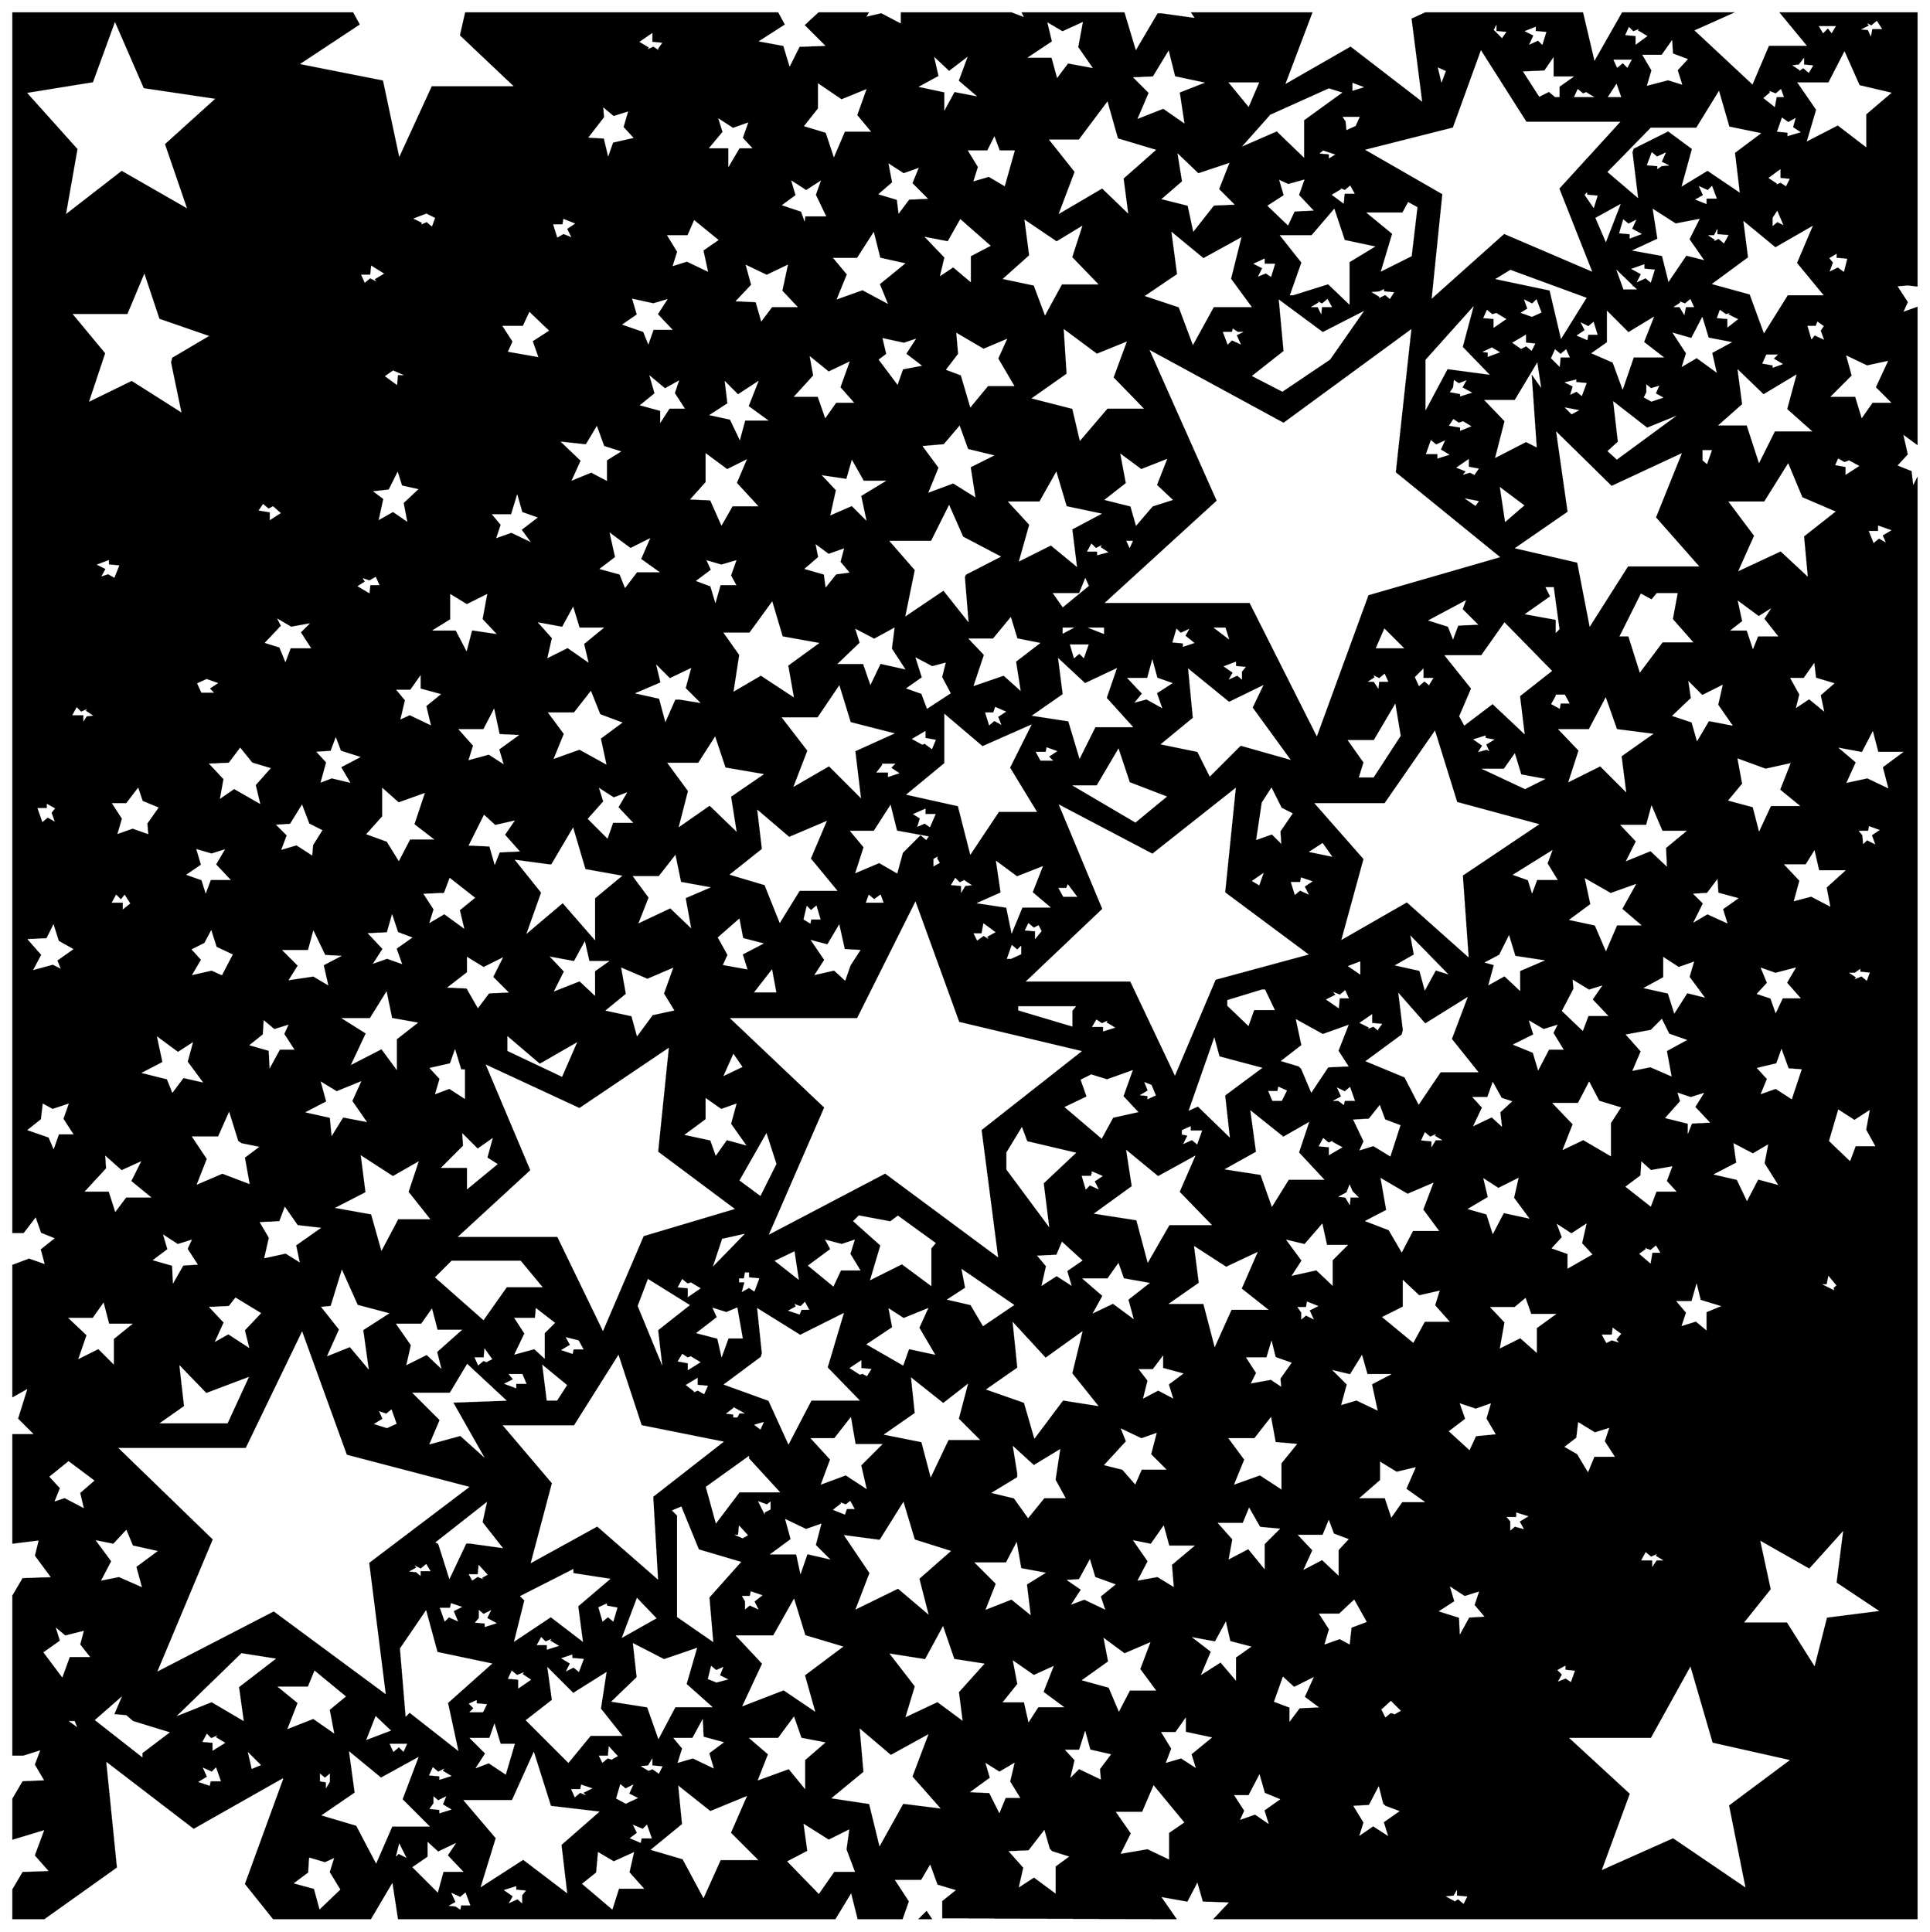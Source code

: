


\begin{tikzpicture}[y=0.80pt, x=0.80pt, yscale=-1.0, xscale=1.0, inner sep=0pt, outer sep=0pt]
\begin{scope}[shift={(100.0,1722.0)},nonzero rule]
  \path[draw=.,fill=.,line width=1.600pt] (2012.0,368.0) --
    (1301.0,368.0) -- (1317.0,351.0) -- (1289.0,350.0) --
    (1283.0,329.0) -- (1272.0,350.0) -- (1244.0,345.0) --
    (1260.0,368.0) -- (1025.0,367.0) -- (1025.0,351.0) --
    (1040.0,339.0) -- (1020.0,333.0) -- (1012.0,311.0) --
    (1002.0,328.0) -- (974.0,328.0) -- (989.0,351.0) --
    (983.0,368.0) -- (939.0,368.0) -- (932.0,340.0) --
    (915.0,368.0) -- (473.0,368.0) -- (467.0,329.0) --
    (444.0,368.0) -- (346.0,368.0) -- (318.0,333.0) --
    (357.0,226.0) -- (355.0,225.0) -- (265.0,276.0) --
    (175.0,207.0) -- (186.0,316.0) -- (113.0,368.0) --
    (82.0,368.0) -- (82.0,339.0) -- (92.0,322.0) --
    (120.0,321.0) -- (105.0,304.0) -- (115.0,277.0) --
    (82.0,287.0) -- (82.0,247.0) -- (92.0,230.0) --
    (115.0,229.0) -- (105.0,212.0) -- (111.0,196.0) --
    (92.0,202.0) -- (82.0,202.0) -- (82.0,41.0) --
    (92.0,24.0) -- (122.0,23.0) -- (105.0,0.0) --
    (109.0,-16.0) -- (106.0,-16.0) -- (82.0,-13.0) --
    (82.0,-122.0) -- (105.0,-122.0) -- (88.0,-139.0) --
    (98.0,-171.0) -- (82.0,-162.0) -- (82.0,-294.0) --
    (98.0,-300.0) -- (115.0,-294.0) -- (115.0,-295.0) --
    (111.0,-310.0) -- (126.0,-322.0) -- (111.0,-328.0) --
    (105.0,-345.0) -- (92.0,-328.0) -- (82.0,-328.0) --
    (82.0,-1564.0) -- (426.0,-1564.0) -- (432.0,-1553.0) --
    (370.0,-1512.0) -- (456.0,-1495.0) -- (473.0,-1415.0) --
    (507.0,-1489.0) -- (592.0,-1489.0) -- (536.0,-1542.0) --
    (541.0,-1564.0) -- (857.0,-1564.0) -- (863.0,-1553.0) --
    (835.0,-1535.0) -- (862.0,-1530.0) -- (869.0,-1507.0) --
    (880.0,-1529.0) -- (908.0,-1530.0) -- (886.0,-1552.0) --
    (899.0,-1564.0) -- (948.0,-1564.0) -- (945.0,-1559.0) --
    (962.0,-1563.0) -- (983.0,-1552.0) -- (983.0,-1564.0) --
    (1094.0,-1564.0) -- (1107.0,-1559.0) -- (1108.0,-1560.0) --
    (1106.0,-1564.0) -- (1208.0,-1564.0) -- (1220.0,-1524.0) --
    (1243.0,-1563.0) -- (1246.0,-1563.0) -- (1282.0,-1558.0) --
    (1278.0,-1564.0) -- (1398.0,-1564.0) -- (1370.0,-1490.0) --
    (1438.0,-1529.0) -- (1512.0,-1472.0) -- (1501.0,-1558.0) --
    (1514.0,-1564.0) -- (1673.0,-1564.0) -- (1685.0,-1513.0) --
    (1714.0,-1564.0) -- (1823.0,-1564.0) -- (1785.0,-1547.0) --
    (1786.0,-1546.0) -- (1846.0,-1490.0) -- (1863.0,-1530.0) --
    (1903.0,-1530.0) -- (1875.0,-1564.0) -- (2012.0,-1564.0) --
    (2012.0,-1288.0) -- (2003.0,-1289.0) -- (1991.0,-1288.0) --
    (2002.0,-1271.0) -- (1997.0,-1260.0) -- (1998.0,-1260.0) --
    (2012.0,-1265.0) -- (2012.0,-1128.0) -- (1997.0,-1139.0) --
    (2002.0,-1117.0) -- (1991.0,-1105.0) -- (2006.0,-1099.0) --
    (2008.0,-1082.0) -- (2012.0,-1090.0) -- (2012.0,368.0) --
    cycle(1012.0,368.0) -- (1002.0,368.0) -- (1008.0,362.0) --
    (1012.0,368.0) -- cycle(1979.0,-1547.0) -- (1972.0,-1558.0)
    -- (1966.0,-1553.0) -- (1958.0,-1557.0) -- (1962.0,-1552.0)
    -- (1952.0,-1547.0) -- (1962.0,-1546.0) -- (1966.0,-1537.0)
    -- (1968.0,-1547.0) -- (1979.0,-1547.0) --
    cycle(1932.0,-1552.0) -- (1911.0,-1552.0) --
    (1917.0,-1542.0) -- (1922.0,-1547.0) -- (1926.0,-1542.0) --
    (1932.0,-1552.0) -- cycle(1989.0,-1484.0) --
    (1955.0,-1492.0) -- (1939.0,-1528.0) -- (1922.0,-1495.0) --
    (1889.0,-1495.0) -- (1909.0,-1466.0) -- (1899.0,-1432.0) --
    (1932.0,-1449.0) -- (1962.0,-1426.0) -- (1962.0,-1461.0) --
    (1989.0,-1484.0) -- cycle(1909.0,-1512.0) --
    (1899.0,-1513.0) -- (1899.0,-1522.0) -- (1892.0,-1513.0) --
    (1883.0,-1512.0) -- (1892.0,-1506.0) -- (1890.0,-1502.0) --
    (1897.0,-1507.0) -- (1903.0,-1502.0) -- (1909.0,-1512.0) --
    cycle(1879.0,-1478.0) -- (1875.0,-1489.0) --
    (1869.0,-1484.0) -- (1861.0,-1487.0) -- (1862.0,-1484.0) --
    (1855.0,-1478.0) -- (1869.0,-1467.0) -- (1871.0,-1478.0) --
    (1879.0,-1478.0) -- cycle(1897.0,-1443.0) --
    (1888.0,-1449.0) -- (1891.0,-1460.0) -- (1882.0,-1455.0) --
    (1875.0,-1460.0) -- (1869.0,-1443.0) -- (1880.0,-1442.0) --
    (1880.0,-1438.0) -- (1897.0,-1443.0) --
    cycle(1782.0,-1518.0) -- (1766.0,-1524.0) --
    (1765.0,-1540.0) -- (1753.0,-1523.0) -- (1732.0,-1523.0) --
    (1742.0,-1506.0) -- (1737.0,-1489.0) -- (1760.0,-1495.0) --
    (1776.0,-1490.0) -- (1771.0,-1506.0) -- (1782.0,-1518.0) --
    cycle(1885.0,-1397.0) -- (1875.0,-1398.0) --
    (1875.0,-1408.0) -- (1860.0,-1397.0) -- (1869.0,-1391.0) --
    (1867.0,-1388.0) -- (1874.0,-1391.0) -- (1880.0,-1387.0) --
    (1885.0,-1397.0) -- cycle(1741.0,-1541.0) --
    (1731.0,-1547.0) -- (1735.0,-1551.0) -- (1725.0,-1547.0) --
    (1720.0,-1552.0) -- (1715.0,-1541.0) -- (1726.0,-1540.0) --
    (1726.0,-1530.0) -- (1741.0,-1541.0) --
    cycle(1943.0,-1316.0) -- (1932.0,-1317.0) --
    (1932.0,-1322.0) -- (1922.0,-1316.0) -- (1926.0,-1311.0) --
    (1922.0,-1300.0) -- (1932.0,-1305.0) -- (1939.0,-1300.0) --
    (1943.0,-1316.0) -- cycle(1879.0,-1347.0) --
    (1871.0,-1366.0) -- (1865.0,-1357.0) -- (1865.0,-1346.0) --
    (1871.0,-1351.0) -- (1879.0,-1347.0) --
    cycle(1725.0,-1518.0) -- (1703.0,-1518.0) --
    (1708.0,-1507.0) -- (1714.0,-1512.0) -- (1719.0,-1507.0) --
    (1725.0,-1518.0) -- cycle(1857.0,-1443.0) --
    (1823.0,-1450.0) -- (1812.0,-1488.0) -- (1788.0,-1449.0) --
    (1742.0,-1449.0) -- (1697.0,-1403.0) -- (1731.0,-1374.0) --
    (1725.0,-1423.0) -- (1726.0,-1426.0) -- (1760.0,-1443.0) --
    (1783.0,-1426.0) -- (1772.0,-1386.0) -- (1800.0,-1403.0) --
    (1834.0,-1380.0) -- (1829.0,-1422.0) -- (1857.0,-1443.0) --
    cycle(1714.0,-1478.0) -- (1708.0,-1495.0) --
    (1697.0,-1478.0) -- (1714.0,-1478.0) --
    cycle(1811.0,-1375.0) -- (1805.0,-1391.0) --
    (1800.0,-1386.0) -- (1789.0,-1391.0) -- (1794.0,-1380.0) --
    (1785.0,-1375.0) -- (1800.0,-1369.0) -- (1800.0,-1375.0) --
    (1811.0,-1375.0) -- cycle(1638.0,-1546.0) --
    (1627.0,-1547.0) -- (1627.0,-1552.0) -- (1612.0,-1546.0) --
    (1622.0,-1541.0) -- (1617.0,-1530.0) -- (1628.0,-1535.0) --
    (1633.0,-1530.0) -- (1638.0,-1546.0) --
    cycle(1765.0,-1409.0) -- (1755.0,-1414.0) --
    (1760.0,-1425.0) -- (1749.0,-1420.0) -- (1743.0,-1425.0) --
    (1737.0,-1409.0) -- (1748.0,-1408.0) -- (1748.0,-1404.0) --
    (1754.0,-1408.0) -- (1765.0,-1409.0) --
    cycle(1689.0,-1478.0) -- (1679.0,-1484.0) --
    (1684.0,-1488.0) -- (1674.0,-1484.0) -- (1668.0,-1489.0) --
    (1663.0,-1478.0) -- (1689.0,-1478.0) --
    cycle(1920.0,-1277.0) -- (1892.0,-1311.0) --
    (1909.0,-1351.0) -- (1869.0,-1328.0) -- (1835.0,-1356.0) --
    (1840.0,-1317.0) -- (1802.0,-1289.0) -- (1842.0,-1278.0) --
    (1857.0,-1237.0) -- (1882.0,-1277.0) -- (1920.0,-1277.0) --
    cycle(1920.0,-1231.0) -- (1916.0,-1242.0) --
    (1920.0,-1248.0) -- (1918.0,-1248.0) -- (1911.0,-1253.0) --
    (1909.0,-1248.0) -- (1900.0,-1248.0) -- (1905.0,-1231.0) --
    (1909.0,-1236.0) -- (1920.0,-1231.0) --
    cycle(1823.0,-1340.0) -- (1811.0,-1341.0) --
    (1811.0,-1350.0) -- (1806.0,-1340.0) -- (1797.0,-1340.0) --
    (1806.0,-1334.0) -- (1803.0,-1330.0) -- (1811.0,-1334.0) --
    (1817.0,-1329.0) -- (1823.0,-1340.0) --
    cycle(1989.0,-1168.0) -- (1972.0,-1185.0) --
    (1985.0,-1213.0) -- (1962.0,-1208.0) -- (1939.0,-1219.0) --
    (1945.0,-1197.0) -- (1922.0,-1174.0) -- (1949.0,-1174.0) --
    (1956.0,-1151.0) -- (1968.0,-1168.0) -- (1989.0,-1168.0) --
    cycle(1668.0,-1501.0) -- (1645.0,-1501.0) --
    (1645.0,-1523.0) -- (1634.0,-1507.0) -- (1611.0,-1506.0) --
    (1629.0,-1478.0) -- (1639.0,-1483.0) -- (1645.0,-1478.0) --
    (1651.0,-1478.0) -- (1651.0,-1489.0) -- (1668.0,-1501.0) --
    cycle(1598.0,-1546.0) -- (1587.0,-1547.0) --
    (1587.0,-1557.0) -- (1582.0,-1547.0) -- (1593.0,-1536.0) --
    (1593.0,-1539.0) -- (1598.0,-1546.0) --
    cycle(1799.0,-1312.0) -- (1783.0,-1335.0) --
    (1794.0,-1357.0) -- (1768.0,-1352.0) -- (1743.0,-1368.0) --
    (1748.0,-1336.0) -- (1720.0,-1323.0) -- (1753.0,-1317.0) --
    (1760.0,-1289.0) -- (1779.0,-1317.0) -- (1799.0,-1312.0) --
    cycle(1879.0,-1208.0) -- (1869.0,-1214.0) --
    (1874.0,-1219.0) -- (1859.0,-1219.0) -- (1854.0,-1208.0) --
    (1865.0,-1206.0) -- (1865.0,-1203.0) -- (1879.0,-1208.0) --
    cycle(1833.0,-1254.0) -- (1823.0,-1259.0) --
    (1828.0,-1263.0) -- (1819.0,-1260.0) -- (1812.0,-1265.0) --
    (1808.0,-1254.0) -- (1819.0,-1253.0) -- (1819.0,-1243.0) --
    (1833.0,-1254.0) -- cycle(1736.0,-1340.0) --
    (1725.0,-1346.0) -- (1730.0,-1357.0) -- (1720.0,-1352.0) --
    (1714.0,-1357.0) -- (1709.0,-1340.0) -- (1720.0,-1339.0) --
    (1720.0,-1334.0) -- (1736.0,-1340.0) --
    cycle(1690.0,-1380.0) -- (1679.0,-1381.0) --
    (1679.0,-1385.0) -- (1674.0,-1380.0) -- (1685.0,-1364.0) --
    (1690.0,-1380.0) -- cycle(1714.0,-1373.0) --
    (1685.0,-1357.0) -- (1697.0,-1329.0) -- (1714.0,-1373.0) --
    cycle(1956.0,-1105.0) -- (1945.0,-1111.0) --
    (1947.0,-1113.0) -- (1939.0,-1110.0) -- (1932.0,-1114.0) --
    (1928.0,-1105.0) -- (1939.0,-1103.0) -- (1939.0,-1094.0) --
    (1956.0,-1105.0) -- cycle(1788.0,-1265.0) --
    (1783.0,-1276.0) -- (1777.0,-1271.0) -- (1769.0,-1274.0) --
    (1771.0,-1271.0) -- (1762.0,-1265.0) -- (1771.0,-1265.0) --
    (1777.0,-1255.0) -- (1779.0,-1265.0) -- (1788.0,-1265.0) --
    cycle(1748.0,-1305.0) -- (1737.0,-1306.0) --
    (1737.0,-1311.0) -- (1720.0,-1305.0) -- (1731.0,-1299.0) --
    (1726.0,-1289.0) -- (1737.0,-1294.0) -- (1743.0,-1289.0) --
    (1748.0,-1305.0) -- cycle(1536.0,-1506.0) --
    (1525.0,-1511.0) -- (1530.0,-1490.0) -- (1536.0,-1506.0) --
    cycle(1828.0,-1231.0) -- (1802.0,-1236.0) --
    (1795.0,-1259.0) -- (1783.0,-1236.0) -- (1762.0,-1242.0) --
    (1777.0,-1219.0) -- (1772.0,-1203.0) -- (1789.0,-1213.0) --
    (1811.0,-1197.0) -- (1806.0,-1219.0) -- (1828.0,-1231.0) --
    cycle(1909.0,-1139.0) -- (1882.0,-1163.0) --
    (1892.0,-1200.0) -- (1857.0,-1179.0) -- (1829.0,-1206.0) --
    (1834.0,-1168.0) -- (1808.0,-1145.0) -- (1839.0,-1145.0) --
    (1852.0,-1105.0) -- (1869.0,-1139.0) -- (1909.0,-1139.0) --
    cycle(1731.0,-1283.0) -- (1705.0,-1308.0) --
    (1714.0,-1283.0) -- (1731.0,-1283.0) --
    cycle(1989.0,-1040.0) -- (1972.0,-1046.0) --
    (1972.0,-1040.0) -- (1962.0,-1040.0) -- (1968.0,-1025.0) --
    (1974.0,-1030.0) -- (1983.0,-1025.0) -- (1979.0,-1034.0) --
    (1989.0,-1040.0) -- cycle(1714.0,-1455.0) --
    (1617.0,-1455.0) -- (1570.0,-1529.0) -- (1541.0,-1449.0) --
    (1450.0,-1426.0) -- (1530.0,-1380.0) -- (1519.0,-1272.0) --
    (1594.0,-1339.0) -- (1685.0,-1300.0) -- (1651.0,-1386.0) --
    (1714.0,-1455.0) -- cycle(1759.0,-1214.0) --
    (1737.0,-1231.0) -- (1748.0,-1259.0) -- (1720.0,-1242.0) --
    (1697.0,-1265.0) -- (1697.0,-1231.0) -- (1680.0,-1219.0) --
    (1703.0,-1209.0) -- (1714.0,-1179.0) -- (1726.0,-1214.0) --
    (1759.0,-1214.0) -- cycle(1455.0,-1489.0) --
    (1439.0,-1495.0) -- (1439.0,-1484.0) -- (1455.0,-1489.0) --
    cycle(1758.0,-1174.0) -- (1749.0,-1179.0) --
    (1753.0,-1188.0) -- (1743.0,-1185.0) -- (1737.0,-1190.0) --
    (1737.0,-1180.0) -- (1734.0,-1174.0) -- (1743.0,-1169.0) --
    (1758.0,-1174.0) -- cycle(1932.0,-1059.0) --
    (1897.0,-1074.0) -- (1882.0,-1110.0) -- (1857.0,-1070.0) --
    (1819.0,-1070.0) -- (1846.0,-1034.0) -- (1829.0,-996.0) --
    (1874.0,-1017.0) -- (1903.0,-990.0) -- (1899.0,-1033.0) --
    (1932.0,-1059.0) -- cycle(1690.0,-1237.0) --
    (1685.0,-1253.0) -- (1679.0,-1248.0) -- (1669.0,-1253.0) --
    (1674.0,-1243.0) -- (1665.0,-1237.0) -- (1679.0,-1231.0) --
    (1680.0,-1237.0) -- (1690.0,-1237.0) --
    cycle(1806.0,-1122.0) -- (1794.0,-1122.0) --
    (1794.0,-1110.0) -- (1800.0,-1105.0) -- (1806.0,-1122.0) --
    cycle(1679.0,-1276.0) -- (1600.0,-1305.0) --
    (1582.0,-1294.0) -- (1639.0,-1282.0) -- (1651.0,-1231.0) --
    (1679.0,-1276.0) -- cycle(1449.0,-1460.0) --
    (1428.0,-1460.0) -- (1432.0,-1454.0) -- (1433.0,-1444.0) --
    (1444.0,-1449.0) -- (1449.0,-1460.0) --
    cycle(1633.0,-1260.0) -- (1627.0,-1276.0) --
    (1622.0,-1271.0) -- (1612.0,-1276.0) -- (1616.0,-1265.0) --
    (1608.0,-1260.0) -- (1622.0,-1255.0) -- (1633.0,-1260.0) --
    cycle(1776.0,-1160.0) -- (1739.0,-1145.0) --
    (1703.0,-1173.0) -- (1708.0,-1130.0) -- (1697.0,-1120.0) --
    (1708.0,-1110.0) -- (1776.0,-1160.0) --
    cycle(1662.0,-1214.0) -- (1657.0,-1225.0) --
    (1651.0,-1220.0) -- (1645.0,-1225.0) -- (1640.0,-1214.0) --
    (1651.0,-1203.0) -- (1652.0,-1214.0) -- (1662.0,-1214.0) --
    cycle(1679.0,-1190.0) -- (1668.0,-1191.0) --
    (1668.0,-1194.0) -- (1652.0,-1190.0) -- (1662.0,-1185.0) --
    (1659.0,-1175.0) -- (1667.0,-1179.0) -- (1673.0,-1174.0) --
    (1679.0,-1190.0) -- cycle(1627.0,-1230.0) --
    (1617.0,-1231.0) -- (1617.0,-1240.0) -- (1600.0,-1230.0) --
    (1610.0,-1223.0) -- (1608.0,-1221.0) -- (1616.0,-1225.0) --
    (1622.0,-1220.0) -- (1627.0,-1230.0) --
    cycle(1598.0,-1254.0) -- (1588.0,-1260.0) --
    (1592.0,-1263.0) -- (1582.0,-1260.0) -- (1576.0,-1265.0) --
    (1571.0,-1254.0) -- (1582.0,-1253.0) -- (1582.0,-1243.0) --
    (1598.0,-1254.0) -- cycle(1425.0,-1421.0) --
    (1410.0,-1426.0) -- (1404.0,-1421.0) -- (1415.0,-1420.0) --
    (1415.0,-1415.0) -- (1425.0,-1421.0) --
    cycle(1432.0,-1484.0) -- (1416.0,-1489.0) --
    (1356.0,-1462.0) -- (1324.0,-1426.0) -- (1363.0,-1443.0) --
    (1392.0,-1415.0) -- (1392.0,-1455.0) -- (1432.0,-1484.0) --
    cycle(1673.0,-1162.0) -- (1652.0,-1166.0) --
    (1662.0,-1156.0) -- (1673.0,-1162.0) --
    cycle(1507.0,-1368.0) -- (1496.0,-1374.0) --
    (1490.0,-1363.0) -- (1451.0,-1363.0) -- (1479.0,-1340.0) --
    (1467.0,-1300.0) -- (1501.0,-1317.0) -- (1507.0,-1368.0) --
    cycle(1347.0,-1495.0) -- (1312.0,-1495.0) --
    (1335.0,-1467.0) -- (1347.0,-1495.0) --
    cycle(1444.0,-1380.0) -- (1438.0,-1391.0) --
    (1432.0,-1386.0) -- (1423.0,-1390.0) -- (1427.0,-1386.0) --
    (1417.0,-1380.0) -- (1432.0,-1369.0) -- (1433.0,-1380.0) --
    (1444.0,-1380.0) -- cycle(1592.0,-1220.0) --
    (1582.0,-1226.0) -- (1585.0,-1228.0) -- (1568.0,-1220.0) --
    (1576.0,-1219.0) -- (1576.0,-1214.0) -- (1592.0,-1220.0) --
    cycle(1874.0,-931.0) -- (1859.0,-950.0) -- (1868.0,-964.0)
    -- (1852.0,-954.0) -- (1829.0,-971.0) -- (1834.0,-948.0) --
    (1820.0,-937.0) -- (1839.0,-937.0) -- (1846.0,-916.0) --
    (1852.0,-931.0) -- (1874.0,-931.0) -- cycle(1931.0,-885.0)
    -- (1911.0,-891.0) -- (1909.0,-908.0) -- (1897.0,-891.0) --
    (1882.0,-891.0) -- (1892.0,-873.0) -- (1888.0,-857.0) --
    (1903.0,-867.0) -- (1920.0,-853.0) -- (1916.0,-872.0) --
    (1931.0,-885.0) -- cycle(2002.0,-816.0) -- (1974.0,-816.0)
    -- (1968.0,-839.0) -- (1956.0,-816.0) -- (1929.0,-821.0) --
    (1949.0,-804.0) -- (1939.0,-782.0) -- (1962.0,-787.0) --
    (1985.0,-776.0) -- (1979.0,-799.0) -- (2002.0,-816.0) --
    cycle(1633.0,-1180.0) -- (1628.0,-1213.0) --
    (1604.0,-1173.0) -- (1571.0,-1173.0) -- (1593.0,-1150.0) --
    (1583.0,-1111.0) -- (1616.0,-1128.0) -- (1628.0,-1122.0) --
    (1623.0,-1194.0) -- (1633.0,-1180.0) --
    cycle(1582.0,-1196.0) -- (1553.0,-1226.0) --
    (1565.0,-1271.0) -- (1513.0,-1213.0) -- (1513.0,-1157.0) --
    (1537.0,-1202.0) -- (1582.0,-1196.0) --
    cycle(1403.0,-1363.0) -- (1387.0,-1380.0) --
    (1393.0,-1397.0) -- (1375.0,-1392.0) -- (1364.0,-1397.0) --
    (1369.0,-1380.0) -- (1352.0,-1369.0) -- (1375.0,-1347.0) --
    (1382.0,-1362.0) -- (1403.0,-1363.0) --
    cycle(1484.0,-1282.0) -- (1473.0,-1283.0) --
    (1473.0,-1286.0) -- (1467.0,-1283.0) -- (1456.0,-1282.0) --
    (1466.0,-1276.0) -- (1463.0,-1272.0) -- (1473.0,-1277.0) --
    (1479.0,-1272.0) -- (1479.0,-1274.0) -- (1484.0,-1282.0) --
    cycle(1294.0,-1494.0) -- (1261.0,-1501.0) --
    (1254.0,-1529.0) -- (1237.0,-1501.0) -- (1215.0,-1500.0) --
    (1232.0,-1483.0) -- (1220.0,-1455.0) -- (1248.0,-1466.0) --
    (1271.0,-1450.0) -- (1266.0,-1483.0) -- (1294.0,-1494.0) --
    cycle(1794.0,-1002.0) -- (1749.0,-1053.0) --
    (1776.0,-1120.0) -- (1703.0,-1086.0) -- (1645.0,-1143.0) --
    (1657.0,-1059.0) -- (1602.0,-1021.0) -- (1667.0,-1006.0) --
    (1680.0,-939.0) -- (1720.0,-1002.0) -- (1794.0,-1002.0) --
    cycle(1564.0,-1179.0) -- (1553.0,-1185.0) --
    (1558.0,-1194.0) -- (1548.0,-1190.0) -- (1542.0,-1194.0) --
    (1541.0,-1185.0) -- (1537.0,-1179.0) -- (1548.0,-1177.0) --
    (1548.0,-1174.0) -- (1564.0,-1179.0) --
    cycle(1466.0,-1328.0) -- (1433.0,-1335.0) --
    (1422.0,-1368.0) -- (1398.0,-1340.0) -- (1364.0,-1340.0) --
    (1387.0,-1311.0) -- (1375.0,-1277.0) -- (1380.0,-1277.0) --
    (1415.0,-1288.0) -- (1438.0,-1266.0) -- (1438.0,-1311.0) --
    (1466.0,-1328.0) -- cycle(1563.0,-1145.0) --
    (1553.0,-1151.0) -- (1557.0,-1153.0) -- (1548.0,-1150.0) --
    (1542.0,-1154.0) -- (1536.0,-1145.0) -- (1548.0,-1143.0) --
    (1548.0,-1139.0) -- (1563.0,-1145.0) -- cycle(1977.0,-736.0)
    -- (1963.0,-741.0) -- (1962.0,-736.0) -- (1951.0,-736.0) --
    (1956.0,-730.0) -- (1957.0,-719.0) -- (1962.0,-724.0) --
    (1972.0,-719.0) -- (1968.0,-730.0) -- (1977.0,-736.0) --
    cycle(1788.0,-925.0) -- (1766.0,-950.0) -- (1771.0,-977.0)
    -- (1748.0,-977.0) -- (1743.0,-971.0) -- (1732.0,-977.0) --
    (1709.0,-931.0) -- (1719.0,-931.0) -- (1731.0,-893.0) --
    (1755.0,-925.0) -- (1788.0,-925.0) -- cycle(1421.0,-1265.0)
    -- (1415.0,-1276.0) -- (1409.0,-1271.0) -- (1399.0,-1276.0)
    -- (1404.0,-1271.0) -- (1394.0,-1265.0) -- (1404.0,-1265.0)
    -- (1409.0,-1255.0) -- (1410.0,-1265.0) -- (1421.0,-1265.0)
    -- cycle(1179.0,-1507.0) -- (1163.0,-1530.0) --
    (1168.0,-1557.0) -- (1146.0,-1547.0) -- (1129.0,-1557.0) --
    (1134.0,-1536.0) -- (1107.0,-1518.0) -- (1134.0,-1518.0) --
    (1140.0,-1496.0) -- (1152.0,-1512.0) -- (1179.0,-1507.0) --
    cycle(1616.0,-1065.0) -- (1588.0,-1086.0) --
    (1594.0,-1046.0) -- (1616.0,-1065.0) --
    cycle(1323.0,-1369.0) -- (1306.0,-1386.0) --
    (1317.0,-1414.0) -- (1284.0,-1403.0) -- (1261.0,-1425.0) --
    (1266.0,-1394.0) -- (1244.0,-1375.0) -- (1272.0,-1368.0) --
    (1278.0,-1340.0) -- (1300.0,-1368.0) -- (1323.0,-1369.0) --
    cycle(1570.0,-1103.0) -- (1559.0,-1105.0) --
    (1559.0,-1114.0) -- (1543.0,-1103.0) -- (1553.0,-1099.0) --
    (1549.0,-1094.0) -- (1559.0,-1097.0) -- (1565.0,-1094.0) --
    (1565.0,-1096.0) -- (1570.0,-1103.0) --
    cycle(1363.0,-1311.0) -- (1352.0,-1311.0) --
    (1352.0,-1317.0) -- (1337.0,-1310.0) -- (1347.0,-1305.0) --
    (1342.0,-1295.0) -- (1352.0,-1299.0) -- (1358.0,-1295.0) --
    (1363.0,-1311.0) -- cycle(1828.0,-840.0) -- (1812.0,-863.0)
    -- (1817.0,-885.0) -- (1795.0,-874.0) -- (1779.0,-890.0) --
    (1782.0,-870.0) -- (1762.0,-851.0) -- (1783.0,-844.0) --
    (1789.0,-823.0) -- (1802.0,-845.0) -- (1828.0,-840.0) --
    cycle(1541.0,-1116.0) -- (1531.0,-1122.0) --
    (1536.0,-1133.0) -- (1525.0,-1128.0) -- (1519.0,-1133.0) --
    (1513.0,-1116.0) -- (1525.0,-1116.0) -- (1525.0,-1111.0) --
    (1541.0,-1116.0) -- cycle(1897.0,-759.0) -- (1875.0,-777.0)
    -- (1886.0,-805.0) -- (1859.0,-799.0) -- (1829.0,-810.0) --
    (1834.0,-783.0) -- (1819.0,-765.0) -- (1845.0,-758.0) --
    (1852.0,-731.0) -- (1865.0,-759.0) -- (1897.0,-759.0) --
    cycle(1570.0,-1070.0) -- (1549.0,-1074.0) --
    (1565.0,-1063.0) -- (1570.0,-1070.0) --
    cycle(1455.0,-1265.0) -- (1410.0,-1242.0) --
    (1364.0,-1276.0) -- (1369.0,-1222.0) -- (1336.0,-1196.0) --
    (1369.0,-1179.0) -- (1418.0,-1212.0) -- (1455.0,-1265.0) --
    cycle(1243.0,-1426.0) -- (1203.0,-1438.0) --
    (1192.0,-1477.0) -- (1162.0,-1437.0) -- (1130.0,-1437.0) --
    (1157.0,-1403.0) -- (1140.0,-1358.0) -- (1186.0,-1385.0) --
    (1214.0,-1358.0) -- (1209.0,-1396.0) -- (1243.0,-1426.0) --
    cycle(1943.0,-696.0) -- (1914.0,-696.0) -- (1909.0,-718.0)
    -- (1899.0,-702.0) -- (1875.0,-702.0) -- (1892.0,-684.0) --
    (1886.0,-662.0) -- (1905.0,-667.0) -- (1926.0,-656.0) --
    (1922.0,-677.0) -- (1943.0,-696.0) -- cycle(1651.0,-939.0)
    -- (1645.0,-983.0) -- (1634.0,-983.0) -- (1639.0,-973.0) --
    (1612.0,-954.0) -- (1645.0,-948.0) -- (1645.0,-933.0) --
    (1651.0,-939.0) -- cycle(1340.0,-1265.0) -- (1318.0,-1295.0)
    -- (1329.0,-1339.0) -- (1289.0,-1317.0) -- (1255.0,-1345.0)
    -- (1261.0,-1300.0) -- (1227.0,-1277.0) -- (1263.0,-1265.0)
    -- (1278.0,-1225.0) -- (1300.0,-1265.0) -- (1340.0,-1265.0)
    -- cycle(1334.0,-1242.0) -- (1324.0,-1242.0) --
    (1318.0,-1246.0) -- (1317.0,-1242.0) -- (1307.0,-1242.0) --
    (1313.0,-1226.0) -- (1318.0,-1231.0) -- (1329.0,-1226.0) --
    (1324.0,-1237.0) -- (1334.0,-1242.0) -- cycle(1966.0,-592.0)
    -- (1956.0,-593.0) -- (1956.0,-597.0) -- (1949.0,-592.0) --
    (1940.0,-592.0) -- (1949.0,-586.0) -- (1946.0,-582.0) --
    (1956.0,-586.0) -- (1962.0,-581.0) -- (1966.0,-592.0) --
    cycle(1063.0,-1478.0) -- (1042.0,-1496.0) --
    (1052.0,-1523.0) -- (1031.0,-1507.0) -- (1014.0,-1523.0) --
    (1019.0,-1501.0) -- (997.0,-1489.0) -- (1025.0,-1483.0) --
    (1025.0,-1461.0) -- (1037.0,-1483.0) -- (1063.0,-1478.0) --
    cycle(1748.0,-834.0) -- (1709.0,-839.0) -- (1697.0,-873.0)
    -- (1679.0,-839.0) -- (1646.0,-839.0) -- (1668.0,-816.0) --
    (1657.0,-782.0) -- (1691.0,-799.0) -- (1719.0,-771.0) --
    (1714.0,-810.0) -- (1748.0,-834.0) -- cycle(1662.0,-863.0)
    -- (1656.0,-874.0) -- (1645.0,-874.0) -- (1645.0,-872.0) --
    (1640.0,-863.0) -- (1651.0,-857.0) -- (1652.0,-863.0) --
    (1662.0,-863.0) -- cycle(1570.0,-943.0) -- (1553.0,-960.0)
    -- (1557.0,-971.0) -- (1514.0,-948.0) -- (1536.0,-941.0) --
    (1542.0,-926.0) -- (1548.0,-942.0) -- (1570.0,-943.0) --
    cycle(1099.0,-1426.0) -- (1083.0,-1426.0) --
    (1077.0,-1442.0) -- (1069.0,-1426.0) -- (1048.0,-1426.0) --
    (1059.0,-1408.0) -- (1054.0,-1392.0) -- (1071.0,-1397.0) --
    (1088.0,-1387.0) -- (1099.0,-1426.0) -- cycle(1644.0,-897.0)
    -- (1594.0,-948.0) -- (1570.0,-914.0) -- (1531.0,-914.0) --
    (1559.0,-879.0) -- (1547.0,-851.0) -- (1553.0,-840.0) --
    (1582.0,-862.0) -- (1616.0,-830.0) -- (1611.0,-871.0) --
    (1644.0,-897.0) -- cycle(1782.0,-736.0) -- (1755.0,-736.0)
    -- (1743.0,-764.0) -- (1737.0,-742.0) -- (1709.0,-742.0) --
    (1726.0,-724.0) -- (1715.0,-702.0) -- (1742.0,-713.0) --
    (1760.0,-696.0) -- (1759.0,-717.0) -- (1782.0,-736.0) --
    cycle(1834.0,-667.0) -- (1812.0,-673.0) -- (1811.0,-689.0)
    -- (1799.0,-673.0) -- (1783.0,-672.0) -- (1794.0,-661.0) --
    (1783.0,-639.0) -- (1800.0,-649.0) -- (1822.0,-639.0) --
    (1817.0,-655.0) -- (1834.0,-667.0) -- cycle(1897.0,-564.0)
    -- (1882.0,-581.0) -- (1892.0,-598.0) -- (1869.0,-592.0) --
    (1852.0,-598.0) -- (1859.0,-581.0) -- (1848.0,-569.0) --
    (1863.0,-564.0) -- (1869.0,-547.0) -- (1877.0,-564.0) --
    (1897.0,-564.0) -- cycle(1185.0,-1288.0) -- (1157.0,-1317.0)
    -- (1168.0,-1351.0) -- (1140.0,-1334.0) -- (1106.0,-1357.0)
    -- (1111.0,-1319.0) -- (1083.0,-1294.0) -- (1116.0,-1287.0)
    -- (1128.0,-1255.0) -- (1146.0,-1288.0) -- (1185.0,-1288.0)
    -- cycle(1592.0,-1012.0) -- (1485.0,-1099.0) --
    (1501.0,-1246.0) -- (1370.0,-1150.0) -- (1232.0,-1225.0) --
    (1301.0,-1070.0) -- (1186.0,-965.0) -- (1335.0,-965.0) --
    (1404.0,-828.0) -- (1457.0,-973.0) -- (1592.0,-1012.0) --
    cycle(1495.0,-919.0) -- (1472.0,-942.0) -- (1462.0,-919.0)
    -- (1495.0,-919.0) -- cycle(1524.0,-891.0) --
    (1513.0,-891.0) -- (1513.0,-902.0) -- (1502.0,-891.0) --
    (1507.0,-880.0) -- (1513.0,-885.0) -- (1519.0,-880.0) --
    (1519.0,-883.0) -- (1524.0,-891.0) -- cycle(1639.0,-788.0)
    -- (1612.0,-793.0) -- (1605.0,-816.0) -- (1593.0,-799.0) --
    (1566.0,-799.0) -- (1615.0,-776.0) -- (1639.0,-788.0) --
    cycle(1587.0,-828.0) -- (1576.0,-830.0) -- (1576.0,-833.0)
    -- (1560.0,-828.0) -- (1570.0,-821.0) -- (1565.0,-813.0) --
    (1576.0,-816.0) -- (1581.0,-813.0) -- (1577.0,-822.0) --
    (1587.0,-828.0) -- cycle(954.0,-1443.0) -- (939.0,-1461.0)
    -- (949.0,-1489.0) -- (922.0,-1478.0) -- (897.0,-1495.0) --
    (897.0,-1468.0) -- (882.0,-1449.0) -- (905.0,-1442.0) --
    (914.0,-1415.0) -- (926.0,-1443.0) -- (954.0,-1443.0) --
    cycle(1972.0,-414.0) -- (1962.0,-432.0) -- (1966.0,-454.0)
    -- (1949.0,-443.0) -- (1932.0,-454.0) -- (1922.0,-420.0) --
    (1945.0,-398.0) -- (1951.0,-414.0) -- (1972.0,-414.0) --
    cycle(1012.0,-1375.0) -- (995.0,-1392.0) -- (1002.0,-1409.0)
    -- (985.0,-1403.0) -- (968.0,-1414.0) -- (972.0,-1393.0) --
    (957.0,-1380.0) -- (977.0,-1374.0) -- (979.0,-1358.0) --
    (991.0,-1374.0) -- (1012.0,-1375.0) -- cycle(1075.0,-1328.0)
    -- (1042.0,-1357.0) -- (1029.0,-1334.0) -- (1003.0,-1339.0)
    -- (1025.0,-1316.0) -- (1020.0,-1295.0) -- (1035.0,-1305.0)
    -- (1054.0,-1289.0) -- (1054.0,-1317.0) -- (1075.0,-1328.0)
    -- cycle(1897.0,-494.0) -- (1883.0,-495.0) --
    (1875.0,-517.0) -- (1869.0,-500.0) -- (1848.0,-495.0) --
    (1859.0,-483.0) -- (1852.0,-466.0) -- (1869.0,-472.0) --
    (1886.0,-461.0) -- (1897.0,-494.0) -- cycle(1231.0,-1162.0)
    -- (1199.0,-1195.0) -- (1213.0,-1233.0) -- (1181.0,-1220.0)
    -- (1146.0,-1246.0) -- (1149.0,-1199.0) -- (1112.0,-1173.0)
    -- (1155.0,-1162.0) -- (1163.0,-1128.0) -- (1192.0,-1162.0)
    -- (1231.0,-1162.0) -- cycle(1478.0,-885.0) --
    (1473.0,-896.0) -- (1467.0,-891.0) -- (1459.0,-895.0) --
    (1461.0,-891.0) -- (1452.0,-885.0) -- (1461.0,-885.0) --
    (1467.0,-876.0) -- (1468.0,-885.0) -- (1478.0,-885.0) --
    cycle(1736.0,-638.0) -- (1715.0,-656.0) -- (1730.0,-683.0)
    -- (1702.0,-673.0) -- (1674.0,-689.0) -- (1680.0,-661.0) --
    (1657.0,-644.0) -- (1685.0,-638.0) -- (1697.0,-610.0) --
    (1709.0,-638.0) -- (1736.0,-638.0) -- cycle(1800.0,-564.0)
    -- (1783.0,-587.0) -- (1788.0,-604.0) -- (1771.0,-598.0) --
    (1754.0,-609.0) -- (1754.0,-587.0) -- (1732.0,-575.0) --
    (1759.0,-569.0) -- (1766.0,-547.0) -- (1780.0,-569.0) --
    (1800.0,-564.0) -- cycle(1650.0,-684.0) -- (1639.0,-702.0)
    -- (1645.0,-718.0) -- (1600.0,-690.0) -- (1617.0,-684.0) --
    (1622.0,-668.0) -- (1628.0,-684.0) -- (1650.0,-684.0) --
    cycle(1260.0,-1070.0) -- (1243.0,-1086.0) --
    (1254.0,-1114.0) -- (1226.0,-1103.0) -- (1203.0,-1120.0) --
    (1209.0,-1088.0) -- (1186.0,-1070.0) -- (1214.0,-1063.0) --
    (1220.0,-1042.0) -- (1238.0,-1063.0) -- (1260.0,-1070.0) --
    cycle(1490.0,-831.0) -- (1484.0,-867.0) -- (1461.0,-828.0)
    -- (1433.0,-828.0) -- (1450.0,-804.0) -- (1445.0,-788.0) --
    (1462.0,-788.0) -- (1490.0,-831.0) -- cycle(1099.0,-1185.0)
    -- (1082.0,-1214.0) -- (1092.0,-1236.0) -- (1066.0,-1225.0)
    -- (1037.0,-1242.0) -- (1039.0,-1219.0) -- (1026.0,-1202.0)
    -- (1042.0,-1196.0) -- (1052.0,-1162.0) -- (1071.0,-1185.0)
    -- (1099.0,-1185.0) -- cycle(742.0,-1535.0) --
    (731.0,-1536.0) -- (731.0,-1546.0) -- (715.0,-1535.0) --
    (725.0,-1529.0) -- (722.0,-1525.0) -- (731.0,-1529.0) --
    (737.0,-1525.0) -- (737.0,-1528.0) -- (742.0,-1535.0) --
    cycle(1782.0,-523.0) -- (1762.0,-530.0) -- (1754.0,-546.0)
    -- (1742.0,-534.0) -- (1715.0,-529.0) -- (1731.0,-511.0) --
    (1722.0,-490.0) -- (1742.0,-494.0) -- (1765.0,-484.0) --
    (1760.0,-511.0) -- (1782.0,-523.0) -- cycle(908.0,-1357.0)
    -- (897.0,-1380.0) -- (903.0,-1397.0) -- (886.0,-1386.0) --
    (869.0,-1397.0) -- (874.0,-1380.0) -- (859.0,-1369.0) --
    (880.0,-1362.0) -- (885.0,-1348.0) -- (886.0,-1357.0) --
    (908.0,-1357.0) -- cycle(989.0,-1311.0) -- (962.0,-1317.0)
    -- (955.0,-1345.0) -- (937.0,-1317.0) -- (911.0,-1317.0) --
    (926.0,-1299.0) -- (915.0,-1272.0) -- (943.0,-1282.0) --
    (971.0,-1267.0) -- (962.0,-1289.0) -- (989.0,-1311.0) --
    cycle(834.0,-1426.0) -- (823.0,-1438.0) -- (829.0,-1455.0)
    -- (812.0,-1449.0) -- (795.0,-1460.0) -- (800.0,-1444.0) --
    (785.0,-1426.0) -- (806.0,-1426.0) -- (806.0,-1404.0) --
    (819.0,-1426.0) -- (834.0,-1426.0) -- cycle(1317.0,-926.0)
    -- (1312.0,-942.0) -- (1296.0,-942.0) -- (1317.0,-926.0) --
    cycle(1219.0,-1030.0) -- (1209.0,-1030.0) --
    (1214.0,-1019.0) -- (1219.0,-1030.0) -- cycle(1632.0,-742.0)
    -- (1547.0,-765.0) -- (1524.0,-839.0) -- (1472.0,-764.0) --
    (1399.0,-764.0) -- (1450.0,-706.0) -- (1427.0,-622.0) --
    (1495.0,-661.0) -- (1559.0,-604.0) -- (1553.0,-689.0) --
    (1632.0,-742.0) -- cycle(1702.0,-546.0) -- (1685.0,-564.0)
    -- (1696.0,-580.0) -- (1680.0,-575.0) -- (1662.0,-586.0) --
    (1663.0,-575.0) -- (1651.0,-552.0) -- (1674.0,-530.0) --
    (1680.0,-546.0) -- (1702.0,-546.0) -- cycle(1874.0,-374.0)
    -- (1859.0,-398.0) -- (1863.0,-419.0) -- (1846.0,-409.0) --
    (1825.0,-420.0) -- (1828.0,-399.0) -- (1803.0,-386.0) --
    (1829.0,-380.0) -- (1840.0,-357.0) -- (1852.0,-380.0) --
    (1874.0,-374.0) -- cycle(1805.0,-438.0) -- (1789.0,-455.0)
    -- (1799.0,-471.0) -- (1783.0,-466.0) -- (1768.0,-471.0) --
    (1771.0,-461.0) -- (1755.0,-443.0) -- (1779.0,-437.0) --
    (1779.0,-422.0) -- (1785.0,-437.0) -- (1805.0,-438.0) --
    cycle(1334.0,-902.0) -- (1323.0,-903.0) -- (1323.0,-908.0)
    -- (1307.0,-902.0) -- (1317.0,-895.0) -- (1312.0,-886.0) --
    (1323.0,-891.0) -- (1329.0,-886.0) -- (1329.0,-896.0) --
    (1334.0,-902.0) -- cycle(1639.0,-604.0) -- (1606.0,-609.0)
    -- (1599.0,-632.0) -- (1588.0,-610.0) -- (1571.0,-601.0) --
    (1582.0,-598.0) -- (1576.0,-576.0) -- (1594.0,-586.0) --
    (1611.0,-570.0) -- (1611.0,-592.0) -- (1639.0,-604.0) --
    cycle(1195.0,-1017.0) -- (1186.0,-1023.0) --
    (1188.0,-1027.0) -- (1180.0,-1023.0) -- (1175.0,-1028.0) --
    (1169.0,-1017.0) -- (1180.0,-1017.0) -- (1180.0,-1013.0) --
    (1195.0,-1017.0) -- cycle(1282.0,-925.0) -- (1272.0,-933.0)
    -- (1277.0,-942.0) -- (1266.0,-937.0) -- (1261.0,-942.0) --
    (1256.0,-925.0) -- (1267.0,-924.0) -- (1267.0,-920.0) --
    (1282.0,-925.0) -- cycle(1935.0,-276.0) -- (1932.0,-274.0)
    -- (1922.0,-286.0) -- (1920.0,-276.0) -- (1912.0,-276.0) --
    (1930.0,-267.0) -- (1929.0,-271.0) -- (1935.0,-276.0) --
    cycle(1006.0,-1206.0) -- (989.0,-1219.0) -- (1000.0,-1236.0)
    -- (985.0,-1231.0) -- (962.0,-1236.0) -- (966.0,-1219.0) --
    (958.0,-1213.0) -- (979.0,-1185.0) -- (985.0,-1202.0) --
    (1006.0,-1206.0) -- cycle(1189.0,-1057.0) --
    (1151.0,-1065.0) -- (1140.0,-1102.0) -- (1122.0,-1070.0) --
    (1088.0,-1070.0) -- (1111.0,-1045.0) -- (1100.0,-1006.0) --
    (1134.0,-1023.0) -- (1162.0,-1000.0) -- (1157.0,-1040.0) --
    (1189.0,-1057.0) -- cycle(1380.0,-805.0) -- (1340.0,-860.0)
    -- (1352.0,-885.0) -- (1315.0,-867.0) -- (1272.0,-902.0) --
    (1277.0,-850.0) -- (1243.0,-822.0) -- (1282.0,-814.0) --
    (1295.0,-788.0) -- (1327.0,-820.0) -- (1380.0,-805.0) --
    cycle(1080.0,-1116.0) -- (1051.0,-1123.0) --
    (1042.0,-1148.0) -- (1025.0,-1128.0) -- (1002.0,-1126.0) --
    (1019.0,-1103.0) -- (1008.0,-1076.0) -- (1035.0,-1086.0) --
    (1059.0,-1071.0) -- (1054.0,-1103.0) -- (1080.0,-1116.0) --
    cycle(1656.0,-512.0) -- (1645.0,-530.0) -- (1650.0,-540.0)
    -- (1634.0,-535.0) -- (1617.0,-545.0) -- (1622.0,-529.0) --
    (1600.0,-518.0) -- (1622.0,-509.0) -- (1628.0,-489.0) --
    (1640.0,-512.0) -- (1656.0,-512.0) -- cycle(713.0,-1437.0)
    -- (702.0,-1449.0) -- (707.0,-1466.0) -- (691.0,-1461.0) --
    (679.0,-1471.0) -- (680.0,-1459.0) -- (663.0,-1437.0) --
    (680.0,-1436.0) -- (685.0,-1415.0) -- (691.0,-1432.0) --
    (713.0,-1437.0) -- cycle(1174.0,-983.0) -- (1169.0,-994.0)
    -- (1162.0,-977.0) -- (1134.0,-977.0) -- (1146.0,-960.0) --
    (1174.0,-983.0) -- cycle(880.0,-1265.0) -- (863.0,-1283.0)
    -- (869.0,-1311.0) -- (846.0,-1300.0) -- (823.0,-1311.0) --
    (829.0,-1289.0) -- (812.0,-1271.0) -- (834.0,-1270.0) --
    (840.0,-1249.0) -- (852.0,-1265.0) -- (880.0,-1265.0) --
    cycle(1422.0,-707.0) -- (1410.0,-724.0) -- (1393.0,-713.0)
    -- (1422.0,-707.0) -- cycle(1714.0,-455.0) --
    (1691.0,-462.0) -- (1680.0,-483.0) -- (1668.0,-460.0) --
    (1640.0,-460.0) -- (1662.0,-437.0) -- (1651.0,-409.0) --
    (1674.0,-420.0) -- (1703.0,-403.0) -- (1703.0,-438.0) --
    (1714.0,-455.0) -- cycle(1771.0,-368.0) -- (1760.0,-380.0)
    -- (1766.0,-396.0) -- (1743.0,-392.0) -- (1732.0,-402.0) --
    (1731.0,-386.0) -- (1715.0,-374.0) -- (1743.0,-352.0) --
    (1749.0,-368.0) -- (1771.0,-368.0) -- cycle(1260.0,-885.0)
    -- (1243.0,-891.0) -- (1237.0,-913.0) -- (1231.0,-891.0) --
    (1209.0,-891.0) -- (1225.0,-874.0) -- (1216.0,-863.0) --
    (1231.0,-867.0) -- (1249.0,-857.0) -- (1243.0,-874.0) --
    (1260.0,-885.0) -- cycle(1189.0,-933.0) -- (1189.0,-942.0)
    -- (1166.0,-942.0) -- (1189.0,-933.0) --
    cycle(1541.0,-587.0) -- (1497.0,-632.0) -- (1501.0,-610.0)
    -- (1480.0,-598.0) -- (1507.0,-592.0) -- (1513.0,-570.0) --
    (1525.0,-592.0) -- (1541.0,-587.0) -- cycle(1381.0,-753.0)
    -- (1369.0,-759.0) -- (1358.0,-781.0) -- (1347.0,-764.0) --
    (1341.0,-724.0) -- (1358.0,-730.0) -- (1369.0,-719.0) --
    (1368.0,-734.0) -- (1381.0,-753.0) -- cycle(799.0,-1334.0)
    -- (772.0,-1356.0) -- (765.0,-1340.0) -- (743.0,-1340.0) --
    (754.0,-1322.0) -- (749.0,-1306.0) -- (765.0,-1311.0) --
    (788.0,-1300.0) -- (783.0,-1323.0) -- (799.0,-1334.0) --
    cycle(1162.0,-942.0) -- (1145.0,-942.0) -- (1145.0,-933.0)
    -- (1162.0,-942.0) -- cycle(937.0,-1168.0) --
    (922.0,-1185.0) -- (932.0,-1213.0) -- (909.0,-1202.0) --
    (888.0,-1219.0) -- (892.0,-1197.0) -- (871.0,-1174.0) --
    (897.0,-1174.0) -- (905.0,-1151.0) -- (917.0,-1168.0) --
    (937.0,-1168.0) -- cycle(1174.0,-925.0) -- (1152.0,-925.0)
    -- (1157.0,-908.0) -- (1163.0,-913.0) -- (1168.0,-908.0) --
    (1174.0,-925.0) -- cycle(1402.0,-684.0) -- (1387.0,-689.0)
    -- (1386.0,-684.0) -- (1376.0,-684.0) -- (1381.0,-668.0) --
    (1387.0,-673.0) -- (1398.0,-668.0) -- (1393.0,-678.0) --
    (1402.0,-684.0) -- cycle(1754.0,-306.0) -- (1748.0,-316.0)
    -- (1742.0,-311.0) -- (1734.0,-314.0) -- (1736.0,-311.0) --
    (1729.0,-306.0) -- (1743.0,-294.0) -- (1745.0,-306.0) --
    (1754.0,-306.0) -- cycle(1817.0,-253.0) -- (1794.0,-260.0)
    -- (1789.0,-280.0) -- (1783.0,-259.0) -- (1766.0,-259.0) --
    (1777.0,-246.0) -- (1772.0,-231.0) -- (1788.0,-236.0) --
    (1800.0,-226.0) -- (1800.0,-246.0) -- (1817.0,-253.0) --
    cycle(1604.0,-461.0) -- (1592.0,-465.0) -- (1582.0,-483.0)
    -- (1576.0,-466.0) -- (1559.0,-466.0) -- (1570.0,-454.0) --
    (1560.0,-433.0) -- (1581.0,-443.0) -- (1593.0,-432.0) --
    (1591.0,-449.0) -- (1604.0,-461.0) -- cycle(1449.0,-587.0)
    -- (1449.0,-604.0) -- (1433.0,-598.0) -- (1449.0,-587.0) --
    cycle(1086.0,-1013.0) -- (1046.0,-1034.0) --
    (1031.0,-1068.0) -- (1012.0,-1030.0) -- (968.0,-1030.0) --
    (995.0,-999.0) -- (985.0,-950.0) -- (1025.0,-977.0) --
    (1052.0,-943.0) -- (1048.0,-992.0) -- (1049.0,-994.0) --
    (1086.0,-1013.0) -- cycle(1352.0,-695.0) -- (1336.0,-684.0)
    -- (1346.0,-678.0) -- (1352.0,-695.0) --
    cycle(1220.0,-839.0) -- (1192.0,-870.0) -- (1203.0,-902.0)
    -- (1169.0,-886.0) -- (1140.0,-913.0) -- (1145.0,-874.0) --
    (1112.0,-851.0) -- (1151.0,-845.0) -- (1163.0,-805.0) --
    (1180.0,-839.0) -- (1220.0,-839.0) -- cycle(1570.0,-489.0)
    -- (1542.0,-524.0) -- (1559.0,-569.0) -- (1514.0,-541.0) --
    (1485.0,-574.0) -- (1490.0,-533.0) -- (1489.0,-529.0) --
    (1451.0,-501.0) -- (1492.0,-484.0) -- (1507.0,-455.0) --
    (1530.0,-489.0) -- (1570.0,-489.0) -- cycle(971.0,-1091.0)
    -- (945.0,-1091.0) -- (932.0,-1114.0) -- (926.0,-1093.0) --
    (899.0,-1097.0) -- (915.0,-1080.0) -- (909.0,-1053.0) --
    (932.0,-1063.0) -- (949.0,-1046.0) -- (943.0,-1074.0) --
    (971.0,-1091.0) -- cycle(1126.0,-926.0) -- (1101.0,-931.0)
    -- (1094.0,-954.0) -- (1075.0,-931.0) -- (1048.0,-931.0) --
    (1065.0,-913.0) -- (1054.0,-880.0) -- (1086.0,-891.0) --
    (1105.0,-874.0) -- (1100.0,-906.0) -- (1126.0,-926.0) --
    cycle(1472.0,-540.0) -- (1461.0,-541.0) -- (1461.0,-551.0)
    -- (1445.0,-540.0) -- (1455.0,-535.0) -- (1451.0,-531.0) --
    (1461.0,-535.0) -- (1467.0,-530.0) -- (1467.0,-533.0) --
    (1472.0,-540.0) -- cycle(1438.0,-564.0) -- (1433.0,-575.0)
    -- (1427.0,-570.0) -- (1417.0,-574.0) -- (1421.0,-569.0) --
    (1411.0,-564.0) -- (1427.0,-553.0) -- (1428.0,-564.0) --
    (1438.0,-564.0) -- cycle(654.0,-1351.0) -- (639.0,-1357.0)
    -- (638.0,-1351.0) -- (628.0,-1351.0) -- (633.0,-1335.0) --
    (640.0,-1339.0) -- (650.0,-1335.0) -- (645.0,-1345.0) --
    (654.0,-1351.0) -- cycle(1254.0,-770.0) -- (1215.0,-785.0)
    -- (1203.0,-821.0) -- (1180.0,-782.0) -- (1152.0,-782.0) --
    (1220.0,-742.0) -- (1254.0,-770.0) -- cycle(851.0,-1150.0)
    -- (829.0,-1166.0) -- (840.0,-1194.0) -- (817.0,-1179.0) --
    (802.0,-1194.0) -- (805.0,-1169.0) -- (785.0,-1156.0) --
    (808.0,-1151.0) -- (819.0,-1128.0) -- (825.0,-1150.0) --
    (851.0,-1150.0) -- cycle(1685.0,-305.0) -- (1674.0,-317.0)
    -- (1679.0,-339.0) -- (1662.0,-328.0) -- (1645.0,-339.0) --
    (1651.0,-323.0) -- (1640.0,-311.0) -- (1657.0,-305.0) --
    (1657.0,-289.0) -- (1685.0,-305.0) -- cycle(753.0,-1242.0)
    -- (737.0,-1259.0) -- (748.0,-1276.0) -- (731.0,-1271.0) --
    (708.0,-1276.0) -- (713.0,-1259.0) -- (697.0,-1248.0) --
    (720.0,-1240.0) -- (726.0,-1225.0) -- (732.0,-1242.0) --
    (753.0,-1242.0) -- cycle(1143.0,-816.0) -- (1129.0,-821.0)
    -- (1128.0,-816.0) -- (1117.0,-816.0) -- (1123.0,-805.0) --
    (1139.0,-805.0) -- (1134.0,-810.0) -- (1143.0,-816.0) --
    cycle(1535.0,-420.0) -- (1525.0,-426.0) -- (1528.0,-430.0)
    -- (1519.0,-426.0) -- (1513.0,-431.0) -- (1508.0,-420.0) --
    (1519.0,-419.0) -- (1519.0,-410.0) -- (1525.0,-420.0) --
    (1535.0,-420.0) -- cycle(1622.0,-340.0) -- (1605.0,-363.0)
    -- (1610.0,-385.0) -- (1588.0,-374.0) -- (1571.0,-385.0) --
    (1576.0,-364.0) -- (1554.0,-351.0) -- (1575.0,-345.0) --
    (1582.0,-323.0) -- (1594.0,-346.0) -- (1622.0,-340.0) --
    cycle(1091.0,-856.0) -- (1077.0,-862.0) -- (1075.0,-856.0)
    -- (1066.0,-856.0) -- (1071.0,-840.0) -- (1077.0,-845.0) --
    (1086.0,-840.0) -- (1082.0,-850.0) -- (1091.0,-856.0) --
    cycle(1714.0,-225.0) -- (1703.0,-233.0) -- (1702.0,-225.0)
    -- (1691.0,-225.0) -- (1697.0,-214.0) -- (1703.0,-217.0) --
    (1713.0,-214.0) -- (1709.0,-219.0) -- (1714.0,-225.0) --
    cycle(765.0,-1162.0) -- (754.0,-1179.0) -- (759.0,-1194.0)
    -- (743.0,-1185.0) -- (725.0,-1200.0) -- (731.0,-1179.0) --
    (715.0,-1166.0) -- (737.0,-1160.0) -- (737.0,-1145.0) --
    (748.0,-1162.0) -- (765.0,-1162.0) -- cycle(932.0,-996.0) --
    (922.0,-1008.0) -- (926.0,-1023.0) -- (909.0,-1017.0) --
    (894.0,-1028.0) -- (897.0,-1013.0) -- (882.0,-1000.0) --
    (903.0,-994.0) -- (905.0,-979.0) -- (917.0,-994.0) --
    (932.0,-996.0) -- cycle(1438.0,-495.0) -- (1427.0,-512.0) --
    (1438.0,-540.0) -- (1410.0,-530.0) -- (1381.0,-546.0) --
    (1387.0,-518.0) -- (1365.0,-501.0) -- (1385.0,-495.0) --
    (1387.0,-493.0) -- (1398.0,-467.0) -- (1416.0,-494.0) --
    (1438.0,-495.0) -- cycle(1444.0,-460.0) -- (1438.0,-477.0)
    -- (1432.0,-472.0) -- (1422.0,-477.0) -- (1427.0,-466.0) --
    (1416.0,-460.0) -- (1425.0,-460.0) -- (1432.0,-455.0) --
    (1433.0,-460.0) -- (1444.0,-460.0) -- cycle(1490.0,-437.0)
    -- (1474.0,-443.0) -- (1468.0,-459.0) -- (1456.0,-444.0) --
    (1439.0,-443.0) -- (1450.0,-420.0) -- (1445.0,-409.0) --
    (1461.0,-414.0) -- (1479.0,-403.0) -- (1490.0,-437.0) --
    cycle(1034.0,-874.0) -- (1025.0,-891.0) -- (1029.0,-907.0)
    -- (1014.0,-903.0) -- (995.0,-913.0) -- (1002.0,-891.0) --
    (985.0,-879.0) -- (1002.0,-873.0) -- (1008.0,-857.0) --
    (1034.0,-874.0) -- cycle(1363.0,-552.0) -- (1352.0,-575.0)
    -- (1348.0,-575.0) -- (1312.0,-564.0) -- (1312.0,-557.0) --
    (1335.0,-535.0) -- (1341.0,-552.0) -- (1363.0,-552.0) --
    cycle(1398.0,-609.0) -- (1312.0,-673.0) -- (1323.0,-781.0)
    -- (1237.0,-713.0) -- (1140.0,-764.0) -- (1185.0,-656.0) --
    (1106.0,-581.0) -- (1214.0,-581.0) -- (1260.0,-484.0) --
    (1302.0,-583.0) -- (1398.0,-609.0) -- cycle(840.0,-1063.0)
    -- (817.0,-1088.0) -- (828.0,-1114.0) -- (806.0,-1103.0) --
    (783.0,-1120.0) -- (783.0,-1089.0) -- (766.0,-1070.0) --
    (788.0,-1069.0) -- (800.0,-1042.0) -- (812.0,-1063.0) --
    (840.0,-1063.0) -- cycle(989.0,-897.0) -- (974.0,-920.0) --
    (977.0,-943.0) -- (955.0,-931.0) -- (934.0,-942.0) --
    (939.0,-926.0) -- (915.0,-903.0) -- (943.0,-903.0) --
    (951.0,-880.0) -- (962.0,-903.0) -- (989.0,-897.0) --
    cycle(1977.0,57.0) -- (1932.0,27.0) -- (1939.0,-28.0) --
    (1903.0,12.0) -- (1852.0,-17.0) -- (1863.0,34.0) --
    (1835.0,69.0) -- (1880.0,69.0) -- (1909.0,115.0) --
    (1922.0,64.0) -- (1977.0,57.0) -- cycle(511.0,-1357.0) --
    (501.0,-1362.0) -- (485.0,-1356.0) -- (495.0,-1351.0) --
    (494.0,-1348.0) -- (501.0,-1351.0) -- (507.0,-1346.0) --
    (511.0,-1357.0) -- cycle(1650.0,-246.0) -- (1622.0,-246.0)
    -- (1616.0,-263.0) -- (1604.0,-253.0) -- (1577.0,-253.0) --
    (1593.0,-236.0) -- (1588.0,-208.0) -- (1610.0,-219.0) --
    (1628.0,-203.0) -- (1628.0,-230.0) -- (1650.0,-246.0) --
    cycle(627.0,-1242.0) -- (605.0,-1263.0) -- (598.0,-1248.0)
    -- (576.0,-1248.0) -- (587.0,-1231.0) -- (582.0,-1220.0) --
    (616.0,-1214.0) -- (610.0,-1231.0) -- (627.0,-1242.0) --
    cycle(1122.0,-753.0) -- (1094.0,-799.0) -- (1117.0,-845.0)
    -- (1065.0,-822.0) -- (1025.0,-856.0) -- (1025.0,-804.0) --
    (985.0,-771.0) -- (1039.0,-759.0) -- (1052.0,-708.0) --
    (1082.0,-753.0) -- (1122.0,-753.0) -- cycle(1530.0,-328.0)
    -- (1513.0,-351.0) -- (1524.0,-380.0) -- (1496.0,-368.0) --
    (1467.0,-385.0) -- (1473.0,-351.0) -- (1450.0,-339.0) --
    (1476.0,-329.0) -- (1490.0,-305.0) -- (1502.0,-328.0) --
    (1530.0,-328.0) -- cycle(1375.0,-472.0) -- (1364.0,-477.0)
    -- (1363.0,-472.0) -- (1353.0,-472.0) -- (1358.0,-460.0) --
    (1369.0,-460.0) -- (1375.0,-472.0) -- cycle(1432.0,-414.0)
    -- (1421.0,-420.0) -- (1423.0,-423.0) -- (1416.0,-420.0) --
    (1410.0,-425.0) -- (1404.0,-414.0) -- (1415.0,-413.0) --
    (1415.0,-404.0) -- (1432.0,-414.0) -- cycle(1019.0,-828.0)
    -- (1008.0,-830.0) -- (1008.0,-838.0) -- (991.0,-828.0) --
    (1002.0,-822.0) -- (999.0,-819.0) -- (1006.0,-822.0) --
    (1014.0,-816.0) -- (1019.0,-828.0) -- cycle(1163.0,-667.0)
    -- (1151.0,-683.0) -- (1149.0,-678.0) -- (1140.0,-678.0) --
    (1146.0,-667.0) -- (1163.0,-667.0) -- cycle(1449.0,-362.0)
    -- (1441.0,-370.0) -- (1437.0,-379.0) -- (1433.0,-369.0) --
    (1422.0,-363.0) -- (1432.0,-362.0) -- (1438.0,-352.0) --
    (1439.0,-362.0) -- (1449.0,-362.0) -- cycle(1708.0,-99.0) --
    (1697.0,-116.0) -- (1702.0,-131.0) -- (1686.0,-126.0) --
    (1668.0,-137.0) -- (1666.0,-120.0) -- (1653.0,-110.0) --
    (1667.0,-102.0) -- (1679.0,-82.0) -- (1686.0,-99.0) --
    (1708.0,-99.0) -- cycle(1351.0,-495.0) -- (1306.0,-507.0) --
    (1300.0,-529.0) -- (1272.0,-449.0) -- (1283.0,-454.0) --
    (1317.0,-421.0) -- (1312.0,-466.0) -- (1351.0,-495.0) --
    cycle(701.0,-1120.0) -- (682.0,-1126.0) -- (674.0,-1148.0)
    -- (662.0,-1128.0) -- (634.0,-1131.0) -- (656.0,-1110.0) --
    (646.0,-1088.0) -- (668.0,-1097.0) -- (685.0,-1088.0) --
    (685.0,-1110.0) -- (701.0,-1120.0) -- cycle(817.0,-983.0) --
    (811.0,-994.0) -- (817.0,-1011.0) -- (800.0,-1006.0) --
    (783.0,-1011.0) -- (788.0,-1000.0) -- (772.0,-988.0) --
    (788.0,-982.0) -- (794.0,-962.0) -- (800.0,-983.0) --
    (817.0,-983.0) -- cycle(902.0,-926.0) -- (863.0,-933.0) --
    (852.0,-970.0) -- (828.0,-937.0) -- (800.0,-937.0) --
    (817.0,-913.0) -- (811.0,-874.0) -- (840.0,-891.0) --
    (875.0,-868.0) -- (869.0,-902.0) -- (902.0,-926.0) --
    cycle(983.0,-793.0) -- (974.0,-799.0) -- (979.0,-804.0) --
    (962.0,-804.0) -- (962.0,-802.0) -- (955.0,-793.0) --
    (968.0,-793.0) -- (968.0,-788.0) -- (983.0,-793.0) --
    cycle(1137.0,-656.0) -- (1117.0,-673.0) -- (1128.0,-701.0)
    -- (1100.0,-690.0) -- (1077.0,-707.0) -- (1082.0,-673.0) --
    (1055.0,-661.0) -- (1088.0,-656.0) -- (1094.0,-627.0) --
    (1106.0,-656.0) -- (1137.0,-656.0) -- cycle(1414.0,-380.0)
    -- (1387.0,-409.0) -- (1398.0,-442.0) -- (1370.0,-426.0) --
    (1335.0,-454.0) -- (1341.0,-410.0) -- (1307.0,-391.0) --
    (1346.0,-385.0) -- (1358.0,-351.0) -- (1376.0,-380.0) --
    (1414.0,-380.0) -- cycle(1019.0,-753.0) -- (1008.0,-753.0)
    -- (1008.0,-759.0) -- (992.0,-752.0) -- (1000.0,-747.0) --
    (997.0,-737.0) -- (1006.0,-741.0) -- (1012.0,-737.0) --
    (1019.0,-753.0) -- cycle(1541.0,-236.0) -- (1525.0,-254.0)
    -- (1530.0,-270.0) -- (1508.0,-265.0) -- (1490.0,-282.0) --
    (1490.0,-253.0) -- (1468.0,-242.0) -- (1502.0,-214.0) --
    (1514.0,-236.0) -- (1541.0,-236.0) -- cycle(1126.0,-633.0)
    -- (1123.0,-639.0) -- (1125.0,-642.0) -- (1117.0,-638.0) --
    (1111.0,-643.0) -- (1106.0,-633.0) -- (1117.0,-632.0) --
    (1117.0,-622.0) -- (1126.0,-633.0) -- cycle(460.0,-1300.0)
    -- (444.0,-1310.0) -- (443.0,-1300.0) -- (433.0,-1300.0) --
    (438.0,-1289.0) -- (444.0,-1294.0) -- (454.0,-1289.0) --
    (450.0,-1294.0) -- (460.0,-1300.0) -- cycle(979.0,-834.0) --
    (932.0,-846.0) -- (920.0,-885.0) -- (897.0,-851.0) --
    (859.0,-851.0) -- (886.0,-816.0) -- (871.0,-777.0) --
    (909.0,-799.0) -- (943.0,-765.0) -- (937.0,-815.0) --
    (979.0,-834.0) -- cycle(1759.0,6.0) -- (1749.0,0.0) --
    (1752.0,-4.0) -- (1743.0,0.0) -- (1737.0,-5.0) --
    (1731.0,6.0) -- (1743.0,6.0) -- (1743.0,15.0) --
    (1749.0,6.0) -- (1759.0,6.0) -- cycle(1202.0,-535.0) --
    (1192.0,-541.0) -- (1195.0,-545.0) -- (1186.0,-541.0) --
    (1180.0,-545.0) -- (1174.0,-535.0) -- (1186.0,-535.0) --
    (1186.0,-530.0) -- (1202.0,-535.0) -- cycle(1023.0,-702.0)
    -- (1020.0,-707.0) -- (1021.0,-711.0) -- (1014.0,-707.0) --
    (1014.0,-697.0) -- (1023.0,-702.0) -- cycle(1057.0,-679.0)
    -- (1048.0,-685.0) -- (1050.0,-688.0) -- (1042.0,-684.0) --
    (1037.0,-689.0) -- (1031.0,-679.0) -- (1042.0,-678.0) --
    (1042.0,-668.0) -- (1048.0,-678.0) -- (1057.0,-679.0) --
    cycle(741.0,-996.0) -- (720.0,-1011.0) -- (730.0,-1034.0) --
    (708.0,-1023.0) -- (685.0,-1040.0) -- (691.0,-1013.0) --
    (674.0,-1000.0) -- (696.0,-994.0) -- (702.0,-979.0) --
    (715.0,-996.0) -- (741.0,-996.0) -- cycle(1105.0,-609.0) --
    (1105.0,-621.0) -- (1100.0,-616.0) -- (1094.0,-621.0) --
    (1088.0,-604.0) -- (1094.0,-604.0) -- (1105.0,-609.0) --
    cycle(1438.0,-316.0) -- (1415.0,-316.0) -- (1410.0,-339.0)
    -- (1391.0,-317.0) -- (1370.0,-322.0) -- (1387.0,-299.0) --
    (1376.0,-282.0) -- (1403.0,-288.0) -- (1421.0,-271.0) --
    (1421.0,-299.0) -- (1438.0,-316.0) -- cycle(1289.0,-432.0)
    -- (1277.0,-432.0) -- (1277.0,-437.0) -- (1266.0,-432.0) --
    (1266.0,-426.0) -- (1271.0,-425.0) -- (1266.0,-415.0) --
    (1277.0,-420.0) -- (1283.0,-415.0) -- (1289.0,-432.0) --
    cycle(1242.0,-466.0) -- (1237.0,-478.0) -- (1227.0,-482.0)
    -- (1231.0,-472.0) -- (1221.0,-466.0) -- (1231.0,-465.0) --
    (1231.0,-461.0) -- (1242.0,-466.0) -- cycle(1080.0,-632.0)
    -- (1065.0,-643.0) -- (1063.0,-632.0) -- (1054.0,-632.0) --
    (1059.0,-622.0) -- (1066.0,-627.0) -- (1074.0,-622.0) --
    (1071.0,-627.0) -- (1080.0,-632.0) -- cycle(1012.0,-730.0)
    -- (979.0,-736.0) -- (972.0,-764.0) -- (954.0,-736.0) --
    (928.0,-736.0) -- (943.0,-718.0) -- (934.0,-690.0) --
    (960.0,-701.0) -- (979.0,-690.0) -- (985.0,-712.0) --
    (1002.0,-729.0) -- (1008.0,-724.0) -- (1012.0,-730.0) --
    cycle(1587.0,-122.0) -- (1577.0,-139.0) -- (1582.0,-156.0)
    -- (1565.0,-150.0) -- (1547.0,-156.0) -- (1553.0,-139.0) --
    (1536.0,-126.0) -- (1559.0,-105.0) -- (1566.0,-120.0) --
    (1587.0,-122.0) -- cycle(1162.0,-558.0) -- (1100.0,-558.0)
    -- (1100.0,-552.0) -- (1157.0,-535.0) -- (1157.0,-552.0) --
    (1162.0,-558.0) -- cycle(483.0,-1196.0) -- (467.0,-1203.0)
    -- (457.0,-1196.0) -- (472.0,-1185.0) -- (473.0,-1196.0) --
    (483.0,-1196.0) -- cycle(289.0,-1478.0) -- (215.0,-1489.0)
    -- (185.0,-1558.0) -- (162.0,-1495.0) -- (94.0,-1484.0) --
    (146.0,-1426.0) -- (134.0,-1358.0) -- (192.0,-1403.0) --
    (260.0,-1364.0) -- (237.0,-1431.0) -- (289.0,-1478.0) --
    cycle(616.0,-1053.0) -- (599.0,-1059.0) -- (593.0,-1080.0)
    -- (586.0,-1057.0) -- (565.0,-1057.0) -- (575.0,-1045.0) --
    (570.0,-1030.0) -- (587.0,-1036.0) -- (610.0,-1025.0) --
    (599.0,-1040.0) -- (616.0,-1053.0) -- cycle(1225.0,-449.0)
    -- (1209.0,-466.0) -- (1219.0,-494.0) -- (1191.0,-484.0) --
    (1175.0,-489.0) -- (1163.0,-483.0) -- (1169.0,-466.0) --
    (1146.0,-455.0) -- (1186.0,-421.0) -- (1198.0,-443.0) --
    (1225.0,-449.0) -- cycle(1408.0,-253.0) -- (1393.0,-259.0)
    -- (1392.0,-253.0) -- (1382.0,-253.0) -- (1387.0,-246.0) --
    (1387.0,-237.0) -- (1393.0,-242.0) -- (1403.0,-237.0) --
    (1398.0,-248.0) -- (1408.0,-253.0) -- cycle(1621.0,-40.0) --
    (1605.0,-45.0) -- (1605.0,-40.0) -- (1594.0,-40.0) --
    (1599.0,-34.0) -- (1599.0,-23.0) -- (1605.0,-28.0) --
    (1616.0,-25.0) -- (1611.0,-34.0) -- (1621.0,-40.0) --
    cycle(1484.0,-185.0) -- (1456.0,-185.0) -- (1450.0,-206.0)
    -- (1437.0,-185.0) -- (1416.0,-190.0) -- (1433.0,-173.0) --
    (1427.0,-151.0) -- (1444.0,-156.0) -- (1467.0,-145.0) --
    (1461.0,-173.0) -- (1484.0,-185.0) -- cycle(966.0,-661.0) --
    (962.0,-672.0) -- (955.0,-667.0) -- (949.0,-672.0) --
    (945.0,-661.0) -- (966.0,-661.0) -- cycle(782.0,-863.0) --
    (765.0,-880.0) -- (771.0,-902.0) -- (748.0,-891.0) --
    (732.0,-907.0) -- (737.0,-886.0) -- (709.0,-874.0) --
    (736.0,-868.0) -- (743.0,-842.0) -- (754.0,-867.0) --
    (757.0,-867.0) -- (782.0,-863.0) -- cycle(1300.0,-334.0) --
    (1266.0,-369.0) -- (1283.0,-408.0) -- (1243.0,-386.0) --
    (1209.0,-414.0) -- (1215.0,-375.0) -- (1175.0,-346.0) --
    (1220.0,-339.0) -- (1232.0,-294.0) -- (1255.0,-334.0) --
    (1300.0,-334.0) -- cycle(684.0,-942.0) -- (657.0,-942.0) --
    (650.0,-965.0) -- (638.0,-943.0) -- (611.0,-948.0) --
    (627.0,-930.0) -- (622.0,-908.0) -- (644.0,-919.0) --
    (667.0,-903.0) -- (662.0,-924.0) -- (684.0,-942.0) --
    cycle(846.0,-793.0) -- (805.0,-800.0) -- (794.0,-833.0) --
    (776.0,-805.0) -- (743.0,-805.0) -- (765.0,-775.0) --
    (755.0,-736.0) -- (788.0,-759.0) -- (817.0,-731.0) --
    (811.0,-769.0) -- (846.0,-793.0) -- cycle(1358.0,-248.0) --
    (1329.0,-271.0) -- (1346.0,-310.0) -- (1312.0,-294.0) --
    (1278.0,-316.0) -- (1283.0,-277.0) -- (1250.0,-254.0) --
    (1288.0,-254.0) -- (1300.0,-208.0) -- (1318.0,-248.0) --
    (1358.0,-248.0) -- cycle(920.0,-673.0) -- (892.0,-707.0) --
    (909.0,-747.0) -- (869.0,-730.0) -- (835.0,-759.0) --
    (840.0,-717.0) -- (806.0,-690.0) -- (843.0,-679.0) --
    (859.0,-639.0) -- (880.0,-673.0) -- (920.0,-673.0) --
    cycle(1189.0,-385.0) -- (1175.0,-391.0) -- (1174.0,-386.0)
    -- (1164.0,-386.0) -- (1169.0,-369.0) -- (1174.0,-374.0) --
    (1185.0,-369.0) -- (1180.0,-379.0) -- (1189.0,-385.0) --
    cycle(1380.0,-196.0) -- (1363.0,-202.0) -- (1358.0,-222.0)
    -- (1352.0,-202.0) -- (1330.0,-202.0) -- (1341.0,-185.0) --
    (1335.0,-173.0) -- (1357.0,-177.0) -- (1369.0,-169.0) --
    (1368.0,-179.0) -- (1380.0,-196.0) -- cycle(1517.0,-53.0) --
    (1496.0,-68.0) -- (1506.0,-91.0) -- (1485.0,-86.0) --
    (1467.0,-97.0) -- (1467.0,-77.0) -- (1444.0,-57.0) --
    (1472.0,-57.0) -- (1479.0,-36.0) -- (1491.0,-53.0) --
    (1517.0,-53.0) -- cycle(1886.0,207.0) -- (1806.0,189.0) --
    (1783.0,110.0) -- (1742.0,184.0) -- (1657.0,184.0) --
    (1720.0,242.0) -- (1691.0,321.0) -- (1765.0,288.0) --
    (1840.0,339.0) -- (1823.0,254.0) -- (1886.0,207.0) --
    cycle(495.0,-1082.0) -- (477.0,-1086.0) -- (472.0,-1102.0)
    -- (462.0,-1082.0) -- (444.0,-1080.0) -- (456.0,-1071.0) --
    (451.0,-1048.0) -- (467.0,-1057.0) -- (483.0,-1046.0) --
    (479.0,-1067.0) -- (495.0,-1082.0) -- cycle(902.0,-644.0) --
    (897.0,-661.0) -- (891.0,-656.0) -- (886.0,-661.0) --
    (882.0,-644.0) -- (883.0,-644.0) -- (891.0,-639.0) --
    (892.0,-644.0) -- (902.0,-644.0) -- cycle(1667.0,116.0) --
    (1657.0,115.0) -- (1657.0,110.0) -- (1646.0,116.0) --
    (1651.0,121.0) -- (1646.0,130.0) -- (1656.0,126.0) --
    (1662.0,130.0) -- (1667.0,116.0) -- cycle(943.0,-615.0) --
    (926.0,-616.0) -- (920.0,-643.0) -- (907.0,-621.0) --
    (888.0,-626.0) -- (903.0,-604.0) -- (892.0,-587.0) --
    (914.0,-592.0) -- (926.0,-581.0) -- (932.0,-598.0) --
    (943.0,-615.0) -- cycle(1162.0,-409.0) -- (1111.0,-421.0) --
    (1105.0,-437.0) -- (1088.0,-409.0) -- (1088.0,-391.0) --
    (1134.0,-329.0) -- (1128.0,-377.0) -- (1162.0,-409.0) --
    cycle(702.0,-845.0) -- (678.0,-854.0) -- (668.0,-879.0) --
    (650.0,-856.0) -- (622.0,-856.0) -- (639.0,-833.0) --
    (628.0,-806.0) -- (656.0,-816.0) -- (685.0,-800.0) --
    (679.0,-828.0) -- (702.0,-845.0) -- cycle(1576.0,63.0) --
    (1565.0,50.0) -- (1570.0,35.0) -- (1554.0,40.0) --
    (1537.0,29.0) -- (1542.0,46.0) -- (1525.0,57.0) --
    (1547.0,64.0) -- (1548.0,84.0) -- (1559.0,64.0) --
    (1576.0,63.0) -- cycle(575.0,-933.0) -- (559.0,-950.0) --
    (564.0,-977.0) -- (542.0,-966.0) -- (524.0,-977.0) --
    (524.0,-950.0) -- (503.0,-937.0) -- (530.0,-937.0) --
    (542.0,-914.0) -- (548.0,-937.0) -- (575.0,-933.0) --
    cycle(1168.0,-512.0) -- (1042.0,-542.0) -- (997.0,-666.0) --
    (937.0,-546.0) -- (806.0,-546.0) -- (903.0,-454.0) --
    (846.0,-323.0) -- (966.0,-386.0) -- (1082.0,-300.0) --
    (1065.0,-431.0) -- (1168.0,-512.0) -- cycle(1237.0,-277.0)
    -- (1209.0,-282.0) -- (1203.0,-299.0) -- (1191.0,-282.0) --
    (1163.0,-282.0) -- (1185.0,-263.0) -- (1174.0,-243.0) --
    (1197.0,-254.0) -- (1220.0,-237.0) -- (1214.0,-259.0) --
    (1237.0,-277.0) -- cycle(1386.0,-114.0) -- (1363.0,-116.0)
    -- (1358.0,-143.0) -- (1340.0,-120.0) -- (1312.0,-120.0) --
    (1329.0,-97.0) -- (1318.0,-70.0) -- (1346.0,-80.0) --
    (1369.0,-65.0) -- (1369.0,-93.0) -- (1386.0,-114.0) --
    cycle(283.0,-1237.0) -- (231.0,-1255.0) -- (215.0,-1303.0)
    -- (197.0,-1260.0) -- (140.0,-1260.0) -- (174.0,-1219.0) --
    (157.0,-1168.0) -- (202.0,-1190.0) -- (254.0,-1157.0) --
    (243.0,-1210.0) -- (244.0,-1214.0) -- (283.0,-1237.0) --
    cycle(713.0,-742.0) -- (697.0,-759.0) -- (707.0,-776.0) --
    (691.0,-770.0) -- (674.0,-781.0) -- (679.0,-765.0) --
    (663.0,-747.0) -- (685.0,-725.0) -- (691.0,-742.0) --
    (713.0,-742.0) -- cycle(846.0,-621.0) -- (823.0,-627.0) --
    (819.0,-648.0) -- (795.0,-627.0) -- (805.0,-609.0) --
    (800.0,-598.0) -- (828.0,-593.0) -- (823.0,-609.0) --
    (846.0,-621.0) -- cycle(1168.0,-299.0) -- (1145.0,-320.0) --
    (1139.0,-306.0) -- (1118.0,-305.0) -- (1128.0,-293.0) --
    (1123.0,-271.0) -- (1140.0,-282.0) -- (1157.0,-271.0) --
    (1152.0,-288.0) -- (1168.0,-299.0) -- cycle(857.0,-570.0) --
    (852.0,-597.0) -- (831.0,-570.0) -- (857.0,-570.0) --
    cycle(1271.0,-185.0) -- (1249.0,-191.0) -- (1249.0,-206.0)
    -- (1237.0,-190.0) -- (1221.0,-190.0) -- (1231.0,-177.0) --
    (1226.0,-157.0) -- (1243.0,-166.0) -- (1260.0,-157.0) --
    (1255.0,-173.0) -- (1271.0,-185.0) -- cycle(455.0,-983.0) --
    (450.0,-994.0) -- (443.0,-990.0) -- (434.0,-993.0) --
    (437.0,-988.0) -- (429.0,-983.0) -- (444.0,-974.0) --
    (445.0,-983.0) -- (455.0,-983.0) -- cycle(793.0,-678.0) --
    (760.0,-684.0) -- (754.0,-713.0) -- (736.0,-690.0) --
    (708.0,-690.0) -- (725.0,-667.0) -- (714.0,-639.0) --
    (748.0,-655.0) -- (771.0,-633.0) -- (765.0,-666.0) --
    (793.0,-678.0) -- cycle(1438.0,-17.0) -- (1422.0,-23.0) --
    (1416.0,-39.0) -- (1409.0,-22.0) -- (1382.0,-22.0) --
    (1398.0,-5.0) -- (1388.0,17.0) -- (1409.0,6.0) --
    (1427.0,23.0) -- (1427.0,-5.0) -- (1438.0,-17.0) --
    cycle(355.0,-1057.0) -- (346.0,-1065.0) -- (349.0,-1067.0)
    -- (341.0,-1063.0) -- (335.0,-1068.0) -- (329.0,-1059.0) --
    (341.0,-1057.0) -- (341.0,-1048.0) -- (355.0,-1057.0) --
    cycle(598.0,-833.0) -- (576.0,-834.0) -- (570.0,-862.0) --
    (558.0,-839.0) -- (531.0,-839.0) -- (547.0,-821.0) --
    (542.0,-805.0) -- (564.0,-811.0) -- (581.0,-800.0) --
    (576.0,-817.0) -- (598.0,-833.0) -- cycle(1456.0,68.0) --
    (1442.0,43.0) -- (1426.0,58.0) -- (1404.0,58.0) --
    (1415.0,75.0) -- (1410.0,92.0) -- (1427.0,86.0) --
    (1438.0,92.0) -- (1440.0,74.0) -- (1456.0,68.0) --
    cycle(518.0,-874.0) -- (496.0,-880.0) -- (496.0,-896.0) --
    (484.0,-879.0) -- (468.0,-879.0) -- (478.0,-867.0) --
    (473.0,-846.0) -- (484.0,-851.0) -- (507.0,-840.0) --
    (502.0,-861.0) -- (518.0,-874.0) -- cycle(1369.0,-28.0) --
    (1347.0,-30.0) -- (1335.0,-51.0) -- (1328.0,-34.0) --
    (1301.0,-34.0) -- (1317.0,-16.0) -- (1313.0,6.0) --
    (1334.0,-5.0) -- (1352.0,17.0) -- (1352.0,-11.0) --
    (1369.0,-28.0) -- cycle(702.0,-690.0) -- (663.0,-697.0) --
    (650.0,-741.0) -- (627.0,-702.0) -- (625.0,-702.0) --
    (588.0,-707.0) -- (616.0,-672.0) -- (600.0,-627.0) --
    (639.0,-660.0) -- (673.0,-621.0) -- (673.0,-666.0) --
    (702.0,-690.0) -- cycle(1494.0,156.0) -- (1490.0,157.0) --
    (1479.0,146.0) -- (1468.0,156.0) -- (1473.0,166.0) --
    (1479.0,161.0) -- (1489.0,164.0) -- (1485.0,161.0) --
    (1494.0,156.0) -- cycle(1099.0,-254.0) -- (1042.0,-293.0) --
    (1046.0,-272.0) -- (1026.0,-259.0) -- (1052.0,-253.0) --
    (1065.0,-231.0) -- (1099.0,-254.0) -- cycle(1254.0,-86.0) --
    (1237.0,-103.0) -- (1243.0,-126.0) -- (1226.0,-120.0) --
    (1203.0,-131.0) -- (1209.0,-116.0) -- (1186.0,-91.0) --
    (1206.0,-86.0) -- (1220.0,-70.0) -- (1227.0,-86.0) --
    (1254.0,-86.0) -- cycle(823.0,-495.0) -- (812.0,-511.0) --
    (800.0,-484.0) -- (823.0,-495.0) -- cycle(1185.0,-150.0) --
    (1157.0,-185.0) -- (1168.0,-230.0) -- (1129.0,-202.0) --
    (1094.0,-240.0) -- (1099.0,-191.0) -- (1066.0,-168.0) --
    (1106.0,-154.0) -- (1117.0,-116.0) -- (1147.0,-156.0) --
    (1185.0,-150.0) -- cycle(598.0,-713.0) -- (582.0,-731.0) --
    (593.0,-747.0) -- (571.0,-742.0) -- (559.0,-753.0) --
    (542.0,-719.0) -- (564.0,-718.0) -- (570.0,-697.0) --
    (576.0,-712.0) -- (598.0,-713.0) -- cycle(386.0,-919.0) --
    (375.0,-936.0) -- (386.0,-947.0) -- (364.0,-943.0) --
    (347.0,-953.0) -- (352.0,-943.0) -- (335.0,-925.0) --
    (351.0,-920.0) -- (358.0,-903.0) -- (364.0,-919.0) --
    (386.0,-919.0) -- cycle(1019.0,-317.0) -- (979.0,-346.0) --
    (971.0,-340.0) -- (939.0,-346.0) -- (932.0,-339.0) --
    (960.0,-314.0) -- (949.0,-277.0) -- (983.0,-294.0) --
    (1014.0,-271.0) -- (1014.0,-311.0) -- (1019.0,-317.0) --
    cycle(754.0,-552.0) -- (743.0,-570.0) -- (753.0,-598.0) --
    (725.0,-586.0) -- (697.0,-598.0) -- (702.0,-570.0) --
    (680.0,-552.0) -- (708.0,-546.0) -- (714.0,-524.0) --
    (731.0,-547.0) -- (754.0,-552.0) -- cycle(690.0,-604.0) --
    (667.0,-604.0) -- (662.0,-626.0) -- (650.0,-604.0) --
    (623.0,-609.0) -- (639.0,-592.0) -- (628.0,-570.0) --
    (656.0,-581.0) -- (673.0,-565.0) -- (673.0,-592.0) --
    (690.0,-604.0) -- cycle(1283.0,-11.0) -- (1255.0,-11.0) --
    (1249.0,-33.0) -- (1235.0,-13.0) -- (1215.0,-17.0) --
    (1231.0,6.0) -- (1220.0,27.0) -- (1242.0,23.0) --
    (1260.0,34.0) -- (1258.0,10.0) -- (1283.0,-11.0) --
    cycle(1409.0,155.0) -- (1393.0,143.0) -- (1403.0,121.0) --
    (1381.0,132.0) -- (1369.0,121.0) -- (1359.0,149.0) --
    (1375.0,155.0) -- (1375.0,172.0) -- (1387.0,156.0) --
    (1409.0,155.0) -- cycle(857.0,-397.0) -- (846.0,-431.0) --
    (817.0,-380.0) -- (840.0,-363.0) -- (857.0,-397.0) --
    cycle(828.0,-414.0) -- (811.0,-438.0) -- (817.0,-460.0) --
    (800.0,-454.0) -- (783.0,-466.0) -- (783.0,-443.0) --
    (760.0,-426.0) -- (788.0,-420.0) -- (794.0,-403.0) --
    (806.0,-420.0) -- (828.0,-414.0) -- cycle(437.0,-810.0) --
    (415.0,-817.0) -- (409.0,-833.0) -- (403.0,-817.0) --
    (387.0,-816.0) -- (398.0,-804.0) -- (392.0,-782.0) --
    (405.0,-787.0) -- (426.0,-782.0) -- (416.0,-799.0) --
    (437.0,-810.0) -- cycle(512.0,-725.0) -- (490.0,-742.0) --
    (501.0,-775.0) -- (473.0,-765.0) -- (455.0,-781.0) --
    (455.0,-750.0) -- (438.0,-731.0) -- (460.0,-723.0) --
    (473.0,-702.0) -- (485.0,-725.0) -- (512.0,-725.0) --
    cycle(943.0,-288.0) -- (932.0,-306.0) -- (937.0,-322.0) --
    (922.0,-317.0) -- (903.0,-322.0) -- (909.0,-311.0) --
    (886.0,-294.0) -- (914.0,-271.0) -- (922.0,-288.0) --
    (943.0,-288.0) -- cycle(1340.0,92.0) -- (1317.0,86.0) --
    (1312.0,64.0) -- (1300.0,86.0) -- (1273.0,81.0) --
    (1295.0,98.0) -- (1284.0,124.0) -- (1306.0,110.0) --
    (1323.0,130.0) -- (1323.0,104.0) -- (1340.0,92.0) --
    cycle(1490.0,259.0) -- (1474.0,253.0) -- (1472.0,251.0) --
    (1467.0,231.0) -- (1456.0,252.0) -- (1439.0,253.0) --
    (1450.0,271.0) -- (1445.0,287.0) -- (1461.0,276.0) --
    (1478.0,287.0) -- (1473.0,271.0) -- (1490.0,259.0) --
    cycle(1019.0,-202.0) -- (1002.0,-231.0) -- (1012.0,-253.0)
    -- (985.0,-242.0) -- (968.0,-253.0) -- (972.0,-232.0) --
    (945.0,-214.0) -- (985.0,-191.0) -- (991.0,-208.0) --
    (1019.0,-202.0) -- cycle(1558.0,345.0) -- (1547.0,344.0) --
    (1547.0,335.0) -- (1542.0,344.0) -- (1531.0,345.0) --
    (1542.0,351.0) -- (1539.0,355.0) -- (1547.0,350.0) --
    (1553.0,355.0) -- (1558.0,345.0) -- cycle(1151.0,-57.0) --
    (1140.0,-77.0) -- (1145.0,-110.0) -- (1117.0,-93.0) --
    (1094.0,-114.0) -- (1099.0,-83.0) -- (1099.0,-80.0) --
    (1071.0,-63.0) -- (1096.0,-57.0) -- (1111.0,-36.0) --
    (1128.0,-57.0) -- (1151.0,-57.0) -- cycle(552.0,-667.0) --
    (524.0,-689.0) -- (518.0,-673.0) -- (496.0,-672.0) --
    (507.0,-655.0) -- (502.0,-639.0) -- (519.0,-649.0) --
    (541.0,-633.0) -- (536.0,-654.0) -- (552.0,-667.0) --
    cycle(191.0,-1005.0) -- (180.0,-1006.0) -- (180.0,-1011.0)
    -- (164.0,-1005.0) -- (174.0,-1000.0) -- (169.0,-991.0) --
    (178.0,-994.0) -- (185.0,-990.0) -- (191.0,-1005.0) --
    cycle(292.0,-885.0) -- (278.0,-890.0) -- (267.0,-885.0) --
    (272.0,-874.0) -- (288.0,-874.0) -- (283.0,-879.0) --
    (292.0,-885.0) -- cycle(880.0,-277.0) -- (875.0,-310.0) --
    (852.0,-299.0) -- (880.0,-277.0) -- cycle(1202.0,29.0) --
    (1180.0,21.0) -- (1174.0,1.0) -- (1162.0,23.0) --
    (1147.0,24.0) -- (1163.0,35.0) -- (1152.0,52.0) --
    (1168.0,46.0) -- (1191.0,57.0) -- (1186.0,42.0) --
    (1202.0,29.0) -- cycle(1065.0,-116.0) -- (1042.0,-139.0) --
    (1052.0,-177.0) -- (1025.0,-156.0) -- (991.0,-183.0) --
    (995.0,-145.0) -- (962.0,-122.0) -- (1002.0,-114.0) --
    (1012.0,-76.0) -- (1031.0,-116.0) -- (1065.0,-116.0) --
    cycle(587.0,-570.0) -- (570.0,-587.0) -- (581.0,-609.0) --
    (559.0,-598.0) -- (541.0,-609.0) -- (541.0,-592.0) --
    (519.0,-575.0) -- (541.0,-574.0) -- (553.0,-553.0) --
    (565.0,-569.0) -- (587.0,-570.0) -- cycle(954.0,-190.0) --
    (943.0,-191.0) -- (943.0,-200.0) -- (928.0,-190.0) --
    (939.0,-183.0) -- (934.0,-180.0) -- (943.0,-183.0) --
    (949.0,-180.0) -- (949.0,-182.0) -- (954.0,-190.0) --
    cycle(891.0,-248.0) -- (885.0,-259.0) -- (880.0,-254.0) --
    (872.0,-257.0) -- (874.0,-253.0) -- (865.0,-248.0) --
    (880.0,-243.0) -- (882.0,-248.0) -- (891.0,-248.0) --
    cycle(656.0,-523.0) -- (616.0,-500.0) -- (582.0,-529.0) --
    (582.0,-511.0) -- (639.0,-484.0) -- (656.0,-523.0) --
    cycle(827.0,-328.0) -- (800.0,-322.0) -- (789.0,-289.0) --
    (827.0,-328.0) -- cycle(397.0,-736.0) -- (383.0,-743.0) --
    (375.0,-764.0) -- (362.0,-743.0) -- (346.0,-742.0) --
    (358.0,-730.0) -- (352.0,-714.0) -- (369.0,-719.0) --
    (386.0,-708.0) -- (387.0,-720.0) -- (397.0,-736.0) --
    cycle(840.0,-282.0) -- (829.0,-283.0) -- (829.0,-288.0) --
    (823.0,-288.0) -- (822.0,-282.0) -- (817.0,-282.0) --
    (817.0,-276.0) -- (822.0,-276.0) -- (819.0,-265.0) --
    (828.0,-270.0) -- (834.0,-266.0) -- (840.0,-282.0) --
    cycle(345.0,-799.0) -- (325.0,-805.0) -- (312.0,-821.0) --
    (300.0,-805.0) -- (278.0,-804.0) -- (294.0,-787.0) --
    (290.0,-765.0) -- (306.0,-776.0) -- (334.0,-760.0) --
    (329.0,-781.0) -- (345.0,-799.0) -- cycle(1369.0,247.0) --
    (1352.0,240.0) -- (1346.0,219.0) -- (1334.0,242.0) --
    (1318.0,242.0) -- (1329.0,259.0) -- (1324.0,270.0) --
    (1341.0,264.0) -- (1357.0,275.0) -- (1352.0,259.0) --
    (1369.0,247.0) -- cycle(489.0,-627.0) -- (473.0,-633.0) --
    (466.0,-654.0) -- (460.0,-633.0) -- (439.0,-632.0) --
    (455.0,-615.0) -- (444.0,-598.0) -- (461.0,-604.0) --
    (478.0,-598.0) -- (472.0,-615.0) -- (489.0,-627.0) --
    cycle(1300.0,184.0) -- (1272.0,178.0) -- (1272.0,161.0) --
    (1260.0,178.0) -- (1244.0,178.0) -- (1255.0,196.0) --
    (1249.0,212.0) -- (1266.0,207.0) -- (1283.0,218.0) --
    (1278.0,202.0) -- (1300.0,184.0) -- cycle(1243.0,138.0) --
    (1226.0,115.0) -- (1237.0,86.0) -- (1209.0,98.0) --
    (1186.0,81.0) -- (1191.0,107.0) -- (1163.0,127.0) --
    (1192.0,135.0) -- (1203.0,161.0) -- (1215.0,138.0) --
    (1243.0,138.0) -- cycle(1132.0,17.0) -- (1105.0,12.0) --
    (1100.0,-17.0) -- (1088.0,6.0) -- (1054.0,6.0) --
    (1077.0,29.0) -- (1066.0,57.0) -- (1094.0,46.0) --
    (1115.0,63.0) -- (1111.0,30.0) -- (1132.0,17.0) --
    cycle(943.0,-156.0) -- (909.0,-191.0) -- (926.0,-248.0) --
    (880.0,-225.0) -- (835.0,-253.0) -- (840.0,-205.0) --
    (839.0,-202.0) -- (800.0,-173.0) -- (847.0,-156.0) --
    (868.0,-110.0) -- (892.0,-156.0) -- (943.0,-156.0) --
    cycle(816.0,-351.0) -- (737.0,-410.0) -- (748.0,-517.0) --
    (656.0,-455.0) -- (559.0,-500.0) -- (605.0,-391.0) --
    (530.0,-322.0) -- (633.0,-322.0) -- (680.0,-225.0) --
    (722.0,-323.0) -- (816.0,-351.0) -- cycle(781.0,-271.0) --
    (771.0,-277.0) -- (775.0,-280.0) -- (766.0,-277.0) --
    (760.0,-282.0) -- (754.0,-271.0) -- (765.0,-270.0) --
    (765.0,-260.0) -- (781.0,-271.0) -- cycle(966.0,-114.0) --
    (937.0,-114.0) -- (932.0,-143.0) -- (914.0,-120.0) --
    (888.0,-120.0) -- (909.0,-97.0) -- (899.0,-70.0) --
    (926.0,-80.0) -- (949.0,-65.0) -- (943.0,-91.0) --
    (966.0,-114.0) -- cycle(823.0,-219.0) -- (817.0,-253.0) --
    (805.0,-248.0) -- (789.0,-253.0) -- (794.0,-242.0) --
    (772.0,-225.0) -- (795.0,-219.0) -- (800.0,-197.0) --
    (808.0,-219.0) -- (823.0,-219.0) -- cycle(541.0,-461.0) --
    (541.0,-494.0) -- (537.0,-494.0) -- (530.0,-517.0) --
    (524.0,-500.0) -- (502.0,-495.0) -- (513.0,-483.0) --
    (508.0,-466.0) -- (524.0,-472.0) -- (541.0,-461.0) --
    cycle(166.0,-851.0) -- (157.0,-857.0) -- (160.0,-861.0) --
    (151.0,-857.0) -- (146.0,-862.0) -- (140.0,-851.0) --
    (152.0,-851.0) -- (152.0,-842.0) -- (157.0,-850.0) --
    (166.0,-851.0) -- cycle(419.0,-609.0) -- (399.0,-610.0) --
    (386.0,-637.0) -- (380.0,-615.0) -- (352.0,-615.0) --
    (369.0,-598.0) -- (359.0,-582.0) -- (386.0,-586.0) --
    (403.0,-576.0) -- (398.0,-598.0) -- (419.0,-609.0) --
    cycle(495.0,-541.0) -- (467.0,-546.0) -- (461.0,-575.0) --
    (443.0,-546.0) -- (411.0,-546.0) -- (438.0,-529.0) --
    (422.0,-495.0) -- (455.0,-512.0) -- (472.0,-489.0) --
    (472.0,-523.0) -- (495.0,-541.0) -- cycle(1151.0,155.0) --
    (1128.0,138.0) -- (1139.0,110.0) -- (1117.0,120.0) --
    (1094.0,104.0) -- (1099.0,130.0) -- (1083.0,150.0) --
    (1106.0,150.0) -- (1111.0,172.0) -- (1122.0,155.0) --
    (1151.0,155.0) -- cycle(770.0,-254.0) -- (725.0,-282.0) --
    (714.0,-253.0) -- (742.0,-185.0) -- (737.0,-228.0) --
    (770.0,-254.0) -- cycle(1035.0,-5.0) -- (997.0,-17.0) --
    (985.0,-57.0) -- (960.0,-17.0) -- (922.0,-22.0) --
    (949.0,18.0) -- (934.0,57.0) -- (979.0,35.0) --
    (1012.0,63.0) -- (1002.0,24.0) -- (1035.0,-5.0) --
    cycle(305.0,-684.0) -- (289.0,-701.0) -- (299.0,-718.0) --
    (283.0,-713.0) -- (266.0,-718.0) -- (271.0,-701.0) --
    (255.0,-690.0) -- (272.0,-684.0) -- (277.0,-668.0) --
    (283.0,-684.0) -- (305.0,-684.0) -- cycle(937.0,-46.0) --
    (931.0,-57.0) -- (926.0,-53.0) -- (918.0,-56.0) --
    (920.0,-53.0) -- (911.0,-46.0) -- (926.0,-40.0) --
    (928.0,-46.0) -- (937.0,-46.0) -- cycle(1197.0,201.0) --
    (1175.0,196.0) -- (1169.0,174.0) -- (1162.0,196.0) --
    (1146.0,196.0) -- (1157.0,208.0) -- (1152.0,229.0) --
    (1163.0,218.0) -- (1186.0,229.0) -- (1185.0,217.0) --
    (1197.0,201.0) -- cycle(845.0,-137.0) -- (831.0,-133.0) --
    (840.0,-126.0) -- (845.0,-137.0) -- cycle(1271.0,271.0) --
    (1238.0,231.0) -- (1226.0,259.0) -- (1198.0,259.0) --
    (1214.0,282.0) -- (1203.0,304.0) -- (1232.0,299.0) --
    (1255.0,310.0) -- (1255.0,282.0) -- (1271.0,271.0) --
    cycle(781.0,-196.0) -- (771.0,-202.0) -- (774.0,-205.0) --
    (766.0,-202.0) -- (760.0,-206.0) -- (754.0,-196.0) --
    (765.0,-194.0) -- (765.0,-186.0) -- (781.0,-196.0) --
    cycle(828.0,-143.0) -- (808.0,-154.0) -- (811.0,-150.0) --
    (802.0,-143.0) -- (811.0,-142.0) -- (811.0,-139.0) --
    (817.0,-139.0) -- (819.0,-143.0) -- (828.0,-143.0) --
    cycle(231.0,-759.0) -- (214.0,-766.0) -- (209.0,-781.0) --
    (196.0,-764.0) -- (180.0,-764.0) -- (191.0,-747.0) --
    (186.0,-730.0) -- (203.0,-736.0) -- (220.0,-730.0) --
    (219.0,-742.0) -- (231.0,-759.0) -- cycle(788.0,-173.0) --
    (777.0,-174.0) -- (777.0,-182.0) -- (762.0,-173.0) --
    (771.0,-166.0) -- (769.0,-163.0) -- (776.0,-166.0) --
    (783.0,-162.0) -- (788.0,-173.0) -- cycle(575.0,-397.0) --
    (564.0,-404.0) -- (570.0,-426.0) -- (553.0,-414.0) --
    (536.0,-431.0) -- (537.0,-416.0) -- (513.0,-392.0) --
    (541.0,-392.0) -- (541.0,-369.0) -- (575.0,-397.0) --
    cycle(1069.0,109.0) -- (1037.0,104.0) -- (1025.0,69.0) --
    (1006.0,104.0) -- (968.0,98.0) -- (995.0,133.0) --
    (985.0,166.0) -- (1019.0,150.0) -- (1046.0,170.0) --
    (1042.0,139.0) -- (1069.0,109.0) -- cycle(306.0,-610.0) --
    (289.0,-618.0) -- (283.0,-637.0) -- (275.0,-622.0) --
    (261.0,-615.0) -- (271.0,-604.0) -- (261.0,-587.0) --
    (283.0,-592.0) -- (294.0,-587.0) -- (306.0,-610.0) --
    cycle(851.0,-46.0) -- (851.0,-57.0) -- (846.0,-53.0) --
    (835.0,-57.0) -- (845.0,-37.0) -- (845.0,-43.0) --
    (851.0,-46.0) -- cycle(862.0,-63.0) -- (829.0,-99.0) --
    (829.0,-103.0) -- (783.0,-70.0) -- (794.0,-30.0) --
    (819.0,-63.0) -- (862.0,-63.0) -- cycle(914.0,6.0) --
    (897.0,-11.0) -- (903.0,-34.0) -- (886.0,-28.0) --
    (863.0,-39.0) -- (869.0,-17.0) -- (846.0,0.0) --
    (875.0,0.0) -- (880.0,23.0) -- (888.0,0.0) --
    (914.0,6.0) -- cycle(126.0,-742.0) -- (122.0,-753.0) --
    (126.0,-758.0) -- (115.0,-764.0) -- (115.0,-759.0) --
    (105.0,-759.0) -- (111.0,-742.0) -- (117.0,-747.0) --
    (126.0,-742.0) -- cycle(369.0,-512.0) -- (358.0,-529.0) --
    (363.0,-540.0) -- (347.0,-535.0) -- (335.0,-545.0) --
    (334.0,-529.0) -- (319.0,-517.0) -- (340.0,-511.0) --
    (341.0,-490.0) -- (353.0,-512.0) -- (369.0,-512.0) --
    cycle(443.0,-438.0) -- (427.0,-461.0) -- (437.0,-483.0) --
    (410.0,-472.0) -- (392.0,-483.0) -- (398.0,-461.0) --
    (375.0,-449.0) -- (402.0,-443.0) -- (404.0,-422.0) --
    (417.0,-443.0) -- (443.0,-438.0) -- cycle(662.0,-208.0) --
    (656.0,-219.0) -- (640.0,-223.0) -- (645.0,-214.0) --
    (635.0,-208.0) -- (650.0,-203.0) -- (651.0,-208.0) --
    (662.0,-208.0) -- cycle(202.0,-661.0) -- (195.0,-672.0) --
    (191.0,-667.0) -- (186.0,-672.0) -- (180.0,-661.0) --
    (192.0,-661.0) -- (192.0,-653.0) -- (202.0,-661.0) --
    cycle(832.0,-22.0) -- (828.0,-21.0) -- (817.0,-33.0) --
    (816.0,-22.0) -- (808.0,-22.0) -- (827.0,-14.0) --
    (823.0,-17.0) -- (832.0,-22.0) -- cycle(1105.0,247.0) --
    (1094.0,229.0) -- (1099.0,208.0) -- (1082.0,218.0) --
    (1066.0,208.0) -- (1071.0,225.0) -- (1049.0,241.0) --
    (1071.0,242.0) -- (1082.0,264.0) -- (1089.0,247.0) --
    (1105.0,247.0) -- cycle(633.0,-236.0) -- (611.0,-253.0) --
    (610.0,-242.0) -- (588.0,-242.0) -- (599.0,-225.0) --
    (588.0,-202.0) -- (610.0,-208.0) -- (622.0,-197.0) --
    (622.0,-225.0) -- (633.0,-236.0) -- cycle(621.0,-271.0) --
    (597.0,-300.0) -- (526.0,-300.0) -- (508.0,-282.0) --
    (559.0,-237.0) -- (583.0,-271.0) -- (621.0,-271.0) --
    cycle(507.0,-340.0) -- (484.0,-369.0) -- (495.0,-402.0) --
    (467.0,-386.0) -- (433.0,-408.0) -- (438.0,-369.0) --
    (405.0,-352.0) -- (444.0,-345.0) -- (455.0,-306.0) --
    (473.0,-340.0) -- (507.0,-340.0) -- cycle(1155.0,305.0) --
    (1136.0,299.0) -- (1134.0,297.0) -- (1128.0,276.0) --
    (1111.0,298.0) -- (1089.0,299.0) -- (1105.0,317.0) --
    (1100.0,339.0) -- (1117.0,328.0) -- (1140.0,345.0) --
    (1140.0,316.0) -- (1155.0,305.0) -- cycle(645.0,-173.0) --
    (617.0,-196.0) -- (622.0,-156.0) -- (634.0,-156.0) --
    (645.0,-173.0) -- cycle(844.0,40.0) -- (829.0,35.0) --
    (828.0,40.0) -- (819.0,40.0) -- (823.0,47.0) --
    (823.0,57.0) -- (829.0,52.0) -- (840.0,57.0) --
    (835.0,47.0) -- (844.0,40.0) -- cycle(805.0,-116.0) --
    (720.0,-133.0) -- (696.0,-206.0) -- (650.0,-133.0) --
    (576.0,-133.0) -- (627.0,-73.0) -- (605.0,10.0) --
    (674.0,-28.0) -- (737.0,27.0) -- (732.0,-59.0) --
    (805.0,-116.0) -- cycle(926.0,92.0) -- (886.0,80.0) --
    (874.0,41.0) -- (852.0,80.0) -- (812.0,80.0) --
    (840.0,110.0) -- (819.0,155.0) -- (863.0,138.0) --
    (897.0,161.0) -- (886.0,122.0) -- (926.0,92.0) --
    cycle(604.0,-173.0) -- (599.0,-185.0) -- (582.0,-185.0) --
    (587.0,-179.0) -- (577.0,-174.0) -- (593.0,-168.0) --
    (593.0,-173.0) -- (604.0,-173.0) -- cycle(822.0,6.0) --
    (778.0,-7.0) -- (760.0,-51.0) -- (748.0,-46.0) --
    (754.0,-40.0) -- (754.0,63.0) -- (793.0,90.0) --
    (789.0,43.0) -- (822.0,6.0) -- cycle(572.0,-200.0) --
    (569.0,-199.0) -- (559.0,-213.0) -- (558.0,-202.0) --
    (548.0,-202.0) -- (553.0,-191.0) -- (559.0,-196.0) --
    (569.0,-192.0) -- (564.0,-196.0) -- (572.0,-200.0) --
    cycle(277.0,-478.0) -- (260.0,-501.0) -- (266.0,-523.0) --
    (249.0,-512.0) -- (226.0,-529.0) -- (232.0,-501.0) --
    (209.0,-489.0) -- (237.0,-482.0) -- (243.0,-467.0) --
    (255.0,-483.0) -- (277.0,-478.0) -- cycle(145.0,-615.0) --
    (129.0,-624.0) -- (123.0,-643.0) -- (115.0,-627.0) --
    (94.0,-626.0) -- (109.0,-609.0) -- (100.0,-592.0) --
    (122.0,-598.0) -- (132.0,-593.0) -- (128.0,-603.0) --
    (145.0,-615.0) -- cycle(1025.0,258.0) -- (995.0,224.0) --
    (1012.0,179.0) -- (972.0,201.0) -- (939.0,173.0) --
    (943.0,219.0) -- (909.0,247.0) -- (949.0,253.0) --
    (960.0,298.0) -- (985.0,253.0) -- (1025.0,258.0) --
    cycle(540.0,-230.0) -- (513.0,-230.0) -- (507.0,-253.0) --
    (495.0,-236.0) -- (468.0,-236.0) -- (484.0,-213.0) --
    (479.0,-191.0) -- (501.0,-202.0) -- (518.0,-186.0) --
    (513.0,-206.0) -- (540.0,-230.0) -- cycle(334.0,-415.0) --
    (314.0,-419.0) -- (311.0,-421.0) -- (301.0,-453.0) --
    (289.0,-426.0) -- (261.0,-426.0) -- (277.0,-402.0) --
    (266.0,-374.0) -- (294.0,-386.0) -- (323.0,-375.0) --
    (318.0,-403.0) -- (334.0,-415.0) -- cycle(397.0,-333.0) --
    (371.0,-336.0) -- (357.0,-356.0) -- (351.0,-340.0) --
    (330.0,-339.0) -- (340.0,-322.0) -- (335.0,-300.0) --
    (358.0,-305.0) -- (374.0,-295.0) -- (370.0,-314.0) --
    (397.0,-333.0) -- cycle(585.0,-156.0) -- (542.0,-196.0) --
    (524.0,-166.0) -- (484.0,-166.0) -- (513.0,-137.0) --
    (502.0,-111.0) -- (535.0,-120.0) -- (564.0,-94.0) --
    (530.0,-154.0) -- (585.0,-156.0) -- cycle(810.0,126.0) --
    (800.0,121.0) -- (804.0,111.0) -- (795.0,115.0) --
    (789.0,110.0) -- (785.0,126.0) -- (795.0,130.0) --
    (810.0,126.0) -- cycle(466.0,-246.0) -- (432.0,-255.0) --
    (415.0,-293.0) -- (403.0,-254.0) -- (392.0,-253.0) --
    (411.0,-229.0) -- (398.0,-200.0) -- (423.0,-210.0) --
    (444.0,-185.0) -- (438.0,-228.0) -- (466.0,-246.0) --
    cycle(908.0,189.0) -- (882.0,184.0) -- (874.0,161.0) --
    (857.0,184.0) -- (825.0,184.0) -- (846.0,202.0) --
    (835.0,230.0) -- (868.0,218.0) -- (886.0,240.0) --
    (886.0,208.0) -- (908.0,189.0) -- cycle(736.0,64.0) --
    (714.0,41.0) -- (697.0,86.0) -- (736.0,64.0) --
    cycle(696.0,52.0) -- (685.0,50.0) -- (685.0,47.0) --
    (674.0,52.0) -- (679.0,69.0) -- (685.0,64.0) --
    (691.0,69.0) -- (696.0,52.0) -- cycle(794.0,155.0) --
    (766.0,130.0) -- (777.0,92.0) -- (742.0,104.0) --
    (709.0,87.0) -- (713.0,123.0) -- (686.0,149.0) --
    (724.0,155.0) -- (736.0,189.0) -- (754.0,155.0) --
    (794.0,155.0) -- cycle(472.0,-133.0) -- (466.0,-150.0) --
    (460.0,-145.0) -- (451.0,-148.0) -- (455.0,-139.0) --
    (445.0,-133.0) -- (461.0,-128.0) -- (472.0,-133.0) --
    cycle(937.0,322.0) -- (928.0,298.0) -- (931.0,276.0) --
    (909.0,287.0) -- (882.0,270.0) -- (886.0,299.0) --
    (865.0,310.0) -- (899.0,345.0) -- (915.0,322.0) --
    (937.0,322.0) -- cycle(690.0,23.0) -- (651.0,17.0) --
    (651.0,12.0) -- (594.0,41.0) -- (599.0,46.0) --
    (588.0,90.0) -- (627.0,64.0) -- (661.0,90.0) --
    (656.0,52.0) -- (690.0,23.0) -- cycle(805.0,189.0) --
    (783.0,183.0) -- (782.0,162.0) -- (770.0,184.0) --
    (749.0,184.0) -- (759.0,196.0) -- (754.0,212.0) --
    (771.0,207.0) -- (794.0,218.0) -- (789.0,201.0) --
    (805.0,189.0) -- cycle(225.0,-362.0) -- (203.0,-380.0) --
    (214.0,-402.0) -- (192.0,-392.0) -- (174.0,-408.0) --
    (175.0,-393.0) -- (152.0,-368.0) -- (178.0,-368.0) --
    (185.0,-346.0) -- (197.0,-362.0) -- (225.0,-362.0) --
    cycle(581.0,-6.0) -- (559.0,-34.0) -- (564.0,-57.0) --
    (508.0,-13.0) -- (512.0,-11.0) -- (524.0,27.0) --
    (542.0,-11.0) -- (545.0,-11.0) -- (581.0,-6.0) --
    cycle(145.0,-426.0) -- (134.0,-443.0) -- (140.0,-460.0) --
    (122.0,-454.0) -- (111.0,-460.0) -- (109.0,-443.0) --
    (94.0,-431.0) -- (117.0,-423.0) -- (123.0,-409.0) --
    (129.0,-426.0) -- (145.0,-426.0) -- cycle(271.0,-294.0) --
    (260.0,-311.0) -- (265.0,-322.0) -- (249.0,-317.0) --
    (232.0,-328.0) -- (237.0,-311.0) -- (221.0,-299.0) --
    (242.0,-293.0) -- (243.0,-272.0) -- (255.0,-293.0) --
    (271.0,-294.0) -- cycle(335.0,-246.0) -- (307.0,-263.0) --
    (300.0,-254.0) -- (278.0,-253.0) -- (294.0,-236.0) --
    (284.0,-214.0) -- (300.0,-223.0) -- (323.0,-208.0) --
    (318.0,-228.0) -- (335.0,-246.0) -- cycle(662.0,104.0) --
    (650.0,103.0) -- (650.0,99.0) -- (635.0,104.0) --
    (645.0,110.0) -- (640.0,120.0) -- (650.0,115.0) --
    (656.0,120.0) -- (662.0,104.0) -- cycle(568.0,18.0) --
    (564.0,19.0) -- (553.0,7.0) -- (552.0,18.0) --
    (542.0,18.0) -- (547.0,27.0) -- (553.0,23.0) --
    (563.0,27.0) -- (559.0,23.0) -- (568.0,18.0) --
    cycle(638.0,92.0) -- (628.0,86.0) -- (631.0,82.0) --
    (622.0,86.0) -- (617.0,81.0) -- (611.0,92.0) --
    (622.0,92.0) -- (622.0,97.0) -- (638.0,92.0) --
    cycle(742.0,213.0) -- (731.0,212.0) -- (731.0,202.0) --
    (725.0,212.0) -- (715.0,213.0) -- (725.0,219.0) --
    (723.0,221.0) -- (730.0,218.0) -- (737.0,223.0) --
    (742.0,213.0) -- cycle(575.0,69.0) -- (564.0,63.0) --
    (569.0,53.0) -- (559.0,58.0) -- (553.0,53.0) --
    (553.0,63.0) -- (548.0,69.0) -- (559.0,70.0) --
    (559.0,74.0) -- (575.0,69.0) -- cycle(840.0,310.0) --
    (811.0,281.0) -- (828.0,242.0) -- (789.0,258.0) --
    (755.0,231.0) -- (759.0,272.0) -- (726.0,299.0) --
    (760.0,309.0) -- (782.0,350.0) -- (800.0,310.0) --
    (840.0,310.0) -- cycle(702.0,184.0) -- (679.0,155.0) --
    (685.0,116.0) -- (650.0,138.0) -- (622.0,110.0) --
    (627.0,146.0) -- (600.0,167.0) -- (645.0,212.0) --
    (668.0,184.0) -- (702.0,184.0) -- cycle(700.0,202.0) --
    (696.0,203.0) -- (685.0,191.0) -- (684.0,202.0) --
    (674.0,202.0) -- (679.0,212.0) -- (685.0,207.0) --
    (695.0,210.0) -- (691.0,207.0) -- (700.0,202.0) --
    cycle(507.0,17.0) -- (501.0,7.0) -- (495.0,12.0) --
    (485.0,7.0) -- (489.0,12.0) -- (480.0,17.0) --
    (490.0,18.0) -- (496.0,23.0) -- (496.0,17.0) --
    (507.0,17.0) -- cycle(609.0,126.0) -- (600.0,120.0) --
    (603.0,116.0) -- (593.0,120.0) -- (587.0,115.0) --
    (582.0,126.0) -- (593.0,127.0) -- (593.0,137.0) --
    (609.0,126.0) -- cycle(540.0,52.0) -- (525.0,47.0) --
    (524.0,52.0) -- (513.0,52.0) -- (519.0,69.0) --
    (524.0,64.0) -- (535.0,69.0) -- (530.0,57.0) --
    (540.0,52.0) -- cycle(718.0,246.0) -- (708.0,241.0) --
    (713.0,230.0) -- (703.0,235.0) -- (697.0,230.0) --
    (692.0,247.0) -- (703.0,253.0) -- (718.0,246.0) --
    cycle(323.0,-183.0) -- (278.0,-166.0) -- (249.0,-196.0) --
    (254.0,-152.0) -- (227.0,-133.0) -- (300.0,-133.0) --
    (323.0,-183.0) -- cycle(731.0,288.0) -- (725.0,271.0) --
    (720.0,276.0) -- (708.0,271.0) -- (713.0,281.0) --
    (705.0,287.0) -- (719.0,293.0) -- (720.0,288.0) --
    (731.0,288.0) -- cycle(672.0,236.0) -- (657.0,231.0) --
    (656.0,236.0) -- (646.0,236.0) -- (651.0,247.0) --
    (657.0,242.0) -- (667.0,246.0) -- (662.0,241.0) --
    (672.0,236.0) -- cycle(547.0,-70.0) -- (421.0,-103.0) --
    (375.0,-230.0) -- (317.0,-110.0) -- (186.0,-110.0) --
    (283.0,-16.0) -- (226.0,120.0) -- (346.0,58.0) --
    (461.0,143.0) -- (444.0,8.0) -- (547.0,-70.0) --
    cycle(564.0,150.0) -- (553.0,149.0) -- (553.0,145.0) --
    (542.0,150.0) -- (547.0,155.0) -- (542.0,160.0) --
    (559.0,160.0) -- (564.0,150.0) -- cycle(206.0,-236.0) --
    (180.0,-236.0) -- (174.0,-259.0) -- (162.0,-242.0) --
    (135.0,-242.0) -- (155.0,-223.0) -- (146.0,-197.0) --
    (168.0,-208.0) -- (185.0,-191.0) -- (185.0,-219.0) --
    (206.0,-236.0) -- cycle(570.0,109.0) -- (513.0,97.0) --
    (501.0,53.0) -- (473.0,94.0) -- (479.0,166.0) --
    (484.0,161.0) -- (535.0,201.0) -- (524.0,150.0) --
    (570.0,109.0) -- cycle(592.0,190.0) -- (577.0,190.0) --
    (570.0,167.0) -- (564.0,184.0) -- (542.0,184.0) --
    (559.0,201.0) -- (548.0,218.0) -- (564.0,212.0) --
    (582.0,224.0) -- (592.0,190.0) -- cycle(724.0,339.0) --
    (708.0,321.0) -- (713.0,299.0) -- (691.0,309.0) --
    (674.0,299.0) -- (672.0,321.0) -- (657.0,333.0) --
    (690.0,361.0) -- (697.0,339.0) -- (724.0,339.0) --
    cycle(679.0,259.0) -- (628.0,253.0) -- (610.0,196.0) --
    (587.0,247.0) -- (536.0,247.0) -- (570.0,287.0) --
    (554.0,339.0) -- (599.0,310.0) -- (645.0,345.0) --
    (639.0,294.0) -- (679.0,259.0) -- cycle(529.0,224.0) --
    (519.0,218.0) -- (523.0,213.0) -- (513.0,218.0) --
    (507.0,213.0) -- (502.0,224.0) -- (513.0,225.0) --
    (513.0,229.0) -- (529.0,224.0) -- cycle(467.0,178.0) --
    (449.0,161.0) -- (438.0,189.0) -- (467.0,178.0) --
    cycle(483.0,190.0) -- (462.0,190.0) -- (467.0,201.0) --
    (473.0,196.0) -- (478.0,201.0) -- (483.0,190.0) --
    cycle(529.0,258.0) -- (519.0,252.0) -- (523.0,242.0) --
    (513.0,247.0) -- (507.0,242.0) -- (507.0,251.0) --
    (502.0,258.0) -- (513.0,259.0) -- (513.0,263.0) --
    (529.0,258.0) -- cycle(604.0,339.0) -- (593.0,338.0) --
    (593.0,334.0) -- (577.0,339.0) -- (587.0,346.0) --
    (582.0,355.0) -- (593.0,350.0) -- (599.0,355.0) --
    (599.0,345.0) -- (604.0,339.0) -- cycle(421.0,143.0) --
    (387.0,115.0) -- (380.0,132.0) -- (347.0,132.0) --
    (369.0,150.0) -- (358.0,178.0) -- (386.0,167.0) --
    (409.0,183.0) -- (404.0,157.0) -- (421.0,143.0) --
    cycle(166.0,-76.0) -- (138.0,-97.0) -- (117.0,-80.0) --
    (128.0,-68.0) -- (122.0,-53.0) -- (134.0,-57.0) --
    (155.0,-46.0) -- (151.0,-63.0) -- (166.0,-76.0) --
    cycle(541.0,322.0) -- (524.0,304.0) -- (534.0,289.0) --
    (513.0,299.0) -- (501.0,288.0) -- (501.0,305.0) --
    (485.0,316.0) -- (513.0,344.0) -- (519.0,322.0) --
    (541.0,322.0) -- cycle(231.0,-5.0) -- (204.0,-11.0) --
    (197.0,-28.0) -- (183.0,-13.0) -- (163.0,-17.0) --
    (180.0,6.0) -- (169.0,27.0) -- (189.0,23.0) --
    (214.0,34.0) -- (208.0,12.0) -- (231.0,-5.0) --
    cycle(507.0,276.0) -- (478.0,247.0) -- (495.0,202.0) --
    (455.0,224.0) -- (421.0,196.0) -- (427.0,240.0) --
    (392.0,264.0) -- (429.0,275.0) -- (450.0,315.0) --
    (467.0,276.0) -- (507.0,276.0) -- cycle(547.0,356.0) --
    (541.0,340.0) -- (535.0,345.0) -- (524.0,340.0) --
    (529.0,351.0) -- (520.0,356.0) -- (530.0,357.0) --
    (536.0,361.0) -- (537.0,356.0) -- (547.0,356.0) --
    cycle(483.0,309.0) -- (473.0,289.0) -- (468.0,309.0) --
    (473.0,304.0) -- (483.0,309.0) -- cycle(404.0,230.0) --
    (404.0,219.0) -- (398.0,224.0) -- (392.0,219.0) --
    (392.0,230.0) -- (398.0,231.0) -- (398.0,240.0) --
    (404.0,230.0) -- cycle(351.0,104.0) -- (313.0,98.0) --
    (243.0,166.0) -- (283.0,150.0) -- (317.0,170.0) --
    (312.0,134.0) -- (351.0,104.0) -- cycle(335.0,213.0) --
    (318.0,196.0) -- (323.0,218.0) -- (335.0,213.0) --
    cycle(299.0,190.0) -- (289.0,184.0) -- (294.0,179.0) --
    (283.0,184.0) -- (278.0,179.0) -- (272.0,190.0) --
    (283.0,191.0) -- (283.0,200.0) -- (299.0,190.0) --
    cycle(294.0,230.0) -- (288.0,213.0) -- (283.0,218.0) --
    (272.0,213.0) -- (277.0,224.0) -- (267.0,230.0) --
    (282.0,235.0) -- (283.0,230.0) -- (294.0,230.0) --
    cycle(415.0,339.0) -- (404.0,321.0) -- (409.0,305.0) --
    (398.0,310.0) -- (381.0,305.0) -- (380.0,321.0) --
    (364.0,333.0) -- (386.0,339.0) -- (392.0,361.0) --
    (415.0,339.0) -- cycle(162.0,104.0) -- (151.0,90.0) --
    (155.0,75.0) -- (135.0,80.0) -- (123.0,70.0) --
    (128.0,86.0) -- (111.0,98.0) -- (132.0,126.0) --
    (140.0,104.0) -- (162.0,104.0) -- cycle(243.0,179.0) --
    (204.0,167.0) -- (197.0,161.0) -- (186.0,160.0) --
    (195.0,139.0) -- (163.0,167.0) -- (214.0,207.0) --
    (214.0,201.0) -- (243.0,179.0) -- cycle(149.0,177.0) --
    (145.0,167.0) -- (135.0,167.0) -- (149.0,177.0) -- cycle;
\end{scope}

\end{tikzpicture}

